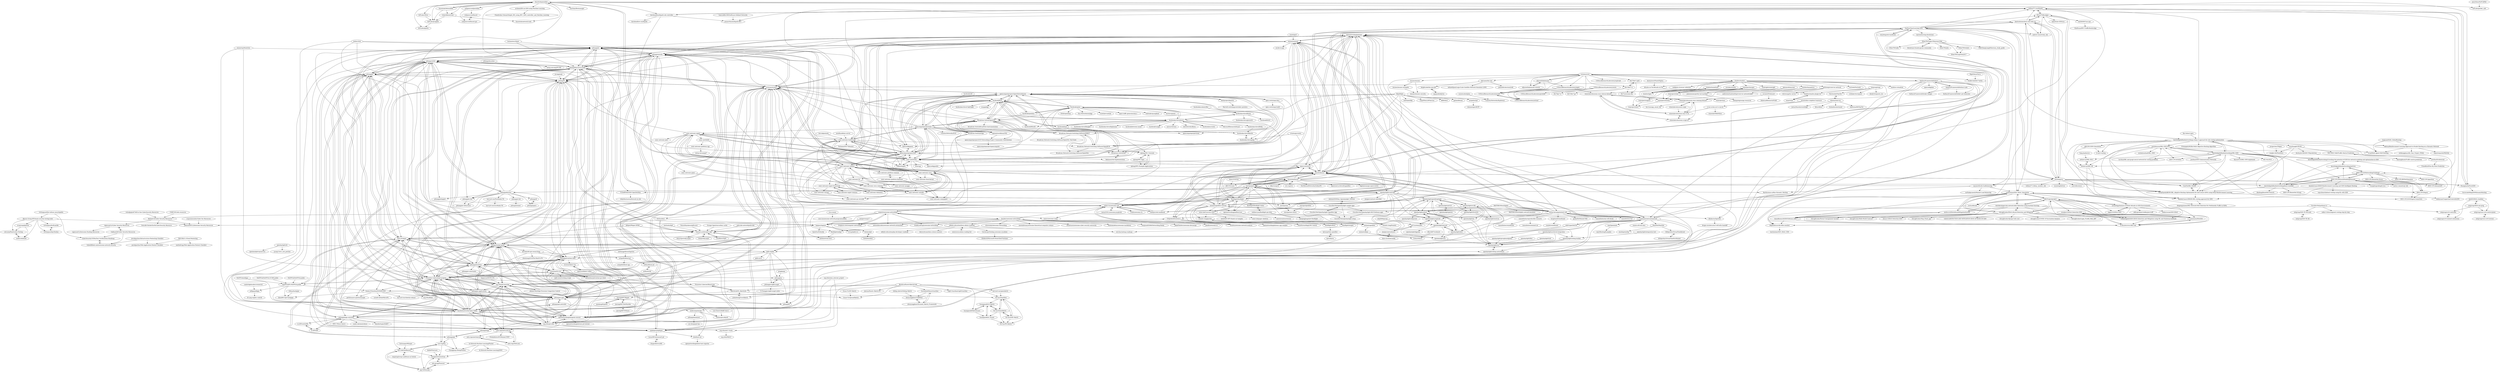 digraph G {
"eclipsesrcool/poseidon" -> "eclipsesrcool/faucet"
"eclipsesrcool/poseidon" -> "eclipsesrcool/faucet-gui"
"torpyorg/torpy" -> "Marten4n6/TinyTor"
"torpyorg/torpy" -> "deedy5/requests_tor"
"torpyorg/torpy" -> "erdiaker/torrequest"
"torpyorg/torpy" -> "torproject/stem"
"CSIRT-MU/edu-resources" -> "Aksheet10/Cyber-Security-Resources" ["e"=1]
"opendaylight/openflowplugin" -> "opendaylight/ovsdb"
"opendaylight/openflowplugin" -> "opendaylight/aaa"
"opendaylight/openflowplugin" -> "opendaylight/netvirt"
"opendaylight/openflowplugin" -> "opendaylight/l2switch"
"opendaylight/openflowplugin" -> "opendaylight/docs"
"opendaylight/openflowplugin" -> "opendaylight/neutron"
"opendaylight/openflowplugin" -> "opendaylight/mdsal"
"esnet/iperf" -> "mininet/mininet" ["e"=1]
"facebook/fbthrift" -> "facebook/fboss" ["e"=1]
"santhisenan/SDN_DDoS_Simulation" -> "GAR-Project/project"
"santhisenan/SDN_DDoS_Simulation" -> "dz43developer/sdn-network-ddos-detection-using-machine-learning"
"santhisenan/SDN_DDoS_Simulation" -> "mishra14/DDoSAttackMitigationSystem"
"santhisenan/SDN_DDoS_Simulation" -> "icesonata/DDoSDN"
"santhisenan/SDN_DDoS_Simulation" -> "aswanthpp/Analysis-of-DDoS-Attacks-in-SDN-Environments"
"santhisenan/SDN_DDoS_Simulation" -> "vishalsingh45/SDN-DDOS-Detection-and-Mitigation-using-ML-and-Statistical-methods"
"santhisenan/SDN_DDoS_Simulation" -> "felipealencar/sdn-ddos-monitor"
"santhisenan/SDN_DDoS_Simulation" -> "ssulca/ddosdn"
"santhisenan/SDN_DDoS_Simulation" -> "chiragbiradar/DDoS-Attack-Detection-and-Mitigation"
"santhisenan/SDN_DDoS_Simulation" -> "Anandkumar26/DDOSAttack_SDN"
"santhisenan/SDN_DDoS_Simulation" -> "w-disaster/svm-ddos-sdn"
"davrodpin/mole" -> "sonic-net/sonic-buildimage" ["e"=1]
"facebook/openr" -> "facebook/fboss"
"facebook/openr" -> "opencomputeproject/OpenNetworkLinux"
"facebook/openr" -> "facebookarchive/fbzmq"
"facebook/openr" -> "facebookarchive/bistro"
"facebook/openr" -> "facebook/openbmc" ["e"=1]
"facebook/openr" -> "open-traffic-generator/ixia-c" ["e"=1]
"facebook/openr" -> "openconfig/gnmi" ["e"=1]
"facebook/openr" -> "robshakir/pyangbind" ["e"=1]
"facebook/openr" -> "openconfig/public" ["e"=1]
"facebook/openr" -> "karimra/gnmic" ["e"=1]
"facebook/openr" -> "SNAS/openbmp" ["e"=1]
"facebook/openr" -> "NetSys/bess" ["e"=1]
"facebook/openr" -> "Exa-Networks/exabgp" ["e"=1]
"facebook/openr" -> "Broadcom-Switch/OpenNSL"
"facebook/openr" -> "vrnetlab/vrnetlab" ["e"=1]
"ljm625/SRv6_Sandbox" -> "netgroup/SRv6-net-prog"
"ljm625/SRv6_Sandbox" -> "netgroup/rose-srv6-control-plane"
"ljm625/SRv6_Sandbox" -> "netgroup/srv6-mininet-extensions"
"tkn-tub/ns3-gym" -> "knowledgedefinednetworking/a-deep-rl-approach-for-sdn-routing-optimization" ["e"=1]
"facebookarchive/bistro" -> "facebookarchive/fbzmq"
"facebookarchive/bistro" -> "facebook/fatal" ["e"=1]
"facebookarchive/bistro" -> "facebook/openr"
"facebookarchive/bistro" -> "facebook/wangle" ["e"=1]
"facebookarchive/bistro" -> "facebook/fboss"
"facebookarchive/bistro" -> "facebook/fbthrift" ["e"=1]
"facebookarchive/bistro" -> "mesos/chronos" ["e"=1]
"facebookarchive/bistro" -> "distribworks/dkron" ["e"=1]
"facebookarchive/bistro" -> "facebook/mcrouter" ["e"=1]
"facebookarchive/bistro" -> "MicrosoftResearch/Dryad" ["e"=1]
"facebookarchive/bistro" -> "facebookarchive/liblogfaf" ["e"=1]
"facebookarchive/bistro" -> "facebookarchive/gnlpy"
"facebookarchive/bistro" -> "facebookarchive/libphenom" ["e"=1]
"facebookarchive/bistro" -> "facebookarchive/fbtftp" ["e"=1]
"facebookarchive/bistro" -> "facebook/between-meals" ["e"=1]
"tonydeng/sdn-handbook" -> "YanHaoChen/Learning-SDN" ["e"=1]
"opendaylight/controller" -> "opennetworkinglab/onos"
"opendaylight/controller" -> "opendaylight/openflowplugin"
"opendaylight/controller" -> "opendaylight/yangtools"
"opendaylight/controller" -> "opendaylight/netconf"
"opendaylight/controller" -> "floodlight/floodlight"
"opendaylight/controller" -> "opendaylight/mdsal"
"opendaylight/controller" -> "opendaylight/ovsdb"
"opendaylight/controller" -> "opendaylight/docs"
"opendaylight/controller" -> "sdnhub/SDNHub_Opendaylight_Tutorial"
"opendaylight/controller" -> "faucetsdn/ryu"
"opendaylight/controller" -> "opendaylight/aaa"
"opendaylight/controller" -> "openvswitch/ovs" ["e"=1]
"opendaylight/controller" -> "noxrepo/nox"
"opendaylight/controller" -> "noxrepo/pox"
"opendaylight/controller" -> "Juniper/contrail-controller" ["e"=1]
"opendaylight/yangtools" -> "opendaylight/netconf"
"opendaylight/yangtools" -> "opendaylight/mdsal"
"opendaylight/yangtools" -> "opendaylight/openflowplugin"
"opendaylight/yangtools" -> "opendaylight/ovsdb"
"opendaylight/yangtools" -> "opendaylight/docs"
"opendaylight/yangtools" -> "tail-f-systems/JNC"
"opendaylight/yangtools" -> "opendaylight/aaa"
"mininet/mininet" -> "faucetsdn/ryu"
"mininet/mininet" -> "openvswitch/ovs" ["e"=1]
"mininet/mininet" -> "noxrepo/pox"
"mininet/mininet" -> "opennetworkinglab/onos"
"mininet/mininet" -> "mininet/openflow-tutorial"
"mininet/mininet" -> "p4lang/tutorials"
"mininet/mininet" -> "sdnds-tw/awesome-sdn"
"mininet/mininet" -> "floodlight/floodlight"
"mininet/mininet" -> "intrig-unicamp/mininet-wifi"
"mininet/mininet" -> "containernet/containernet"
"mininet/mininet" -> "p4lang/behavioral-model"
"mininet/mininet" -> "FRRouting/frr" ["e"=1]
"mininet/mininet" -> "sonic-net/SONiC"
"mininet/mininet" -> "secdev/scapy" ["e"=1]
"mininet/mininet" -> "p4lang/p4c"
"openvswitch/ovs" -> "mininet/mininet" ["e"=1]
"openvswitch/ovs" -> "faucetsdn/ryu" ["e"=1]
"openvswitch/ovs" -> "opennetworkinglab/onos" ["e"=1]
"openvswitch/ovs" -> "sonic-net/SONiC" ["e"=1]
"Broadcom-Network-Switching-Software/SDKLT" -> "Broadcom-Switch/OpenNSL"
"Broadcom-Network-Switching-Software/SDKLT" -> "Broadcom-Network-Switching-Software/OpenBCM"
"Broadcom-Network-Switching-Software/SDKLT" -> "Broadcom-Network-Switching-Software/OpenNSL-Tool-Suite"
"Broadcom-Network-Switching-Software/SDKLT" -> "Broadcom-Network-Switching-Software/OpenNSA"
"Broadcom-Network-Switching-Software/SDKLT" -> "opencomputeproject/OpenNetworkLinux"
"Broadcom-Network-Switching-Software/SDKLT" -> "nplang/NPL-Tutorials"
"facebook/mcrouter" -> "facebookarchive/bistro" ["e"=1]
"facyber/awesome-networking" -> "nyquist/awesome-networking"
"facyber/awesome-networking" -> "bregman-arie/computer-networking" ["e"=1]
"facyber/awesome-networking" -> "jubalh/awesome-os" ["e"=1]
"facyber/awesome-networking" -> "clowwindy/Awesome-Networking" ["e"=1]
"facyber/awesome-networking" -> "sdnds-tw/awesome-sdn"
"facyber/awesome-networking" -> "briatte/awesome-network-analysis" ["e"=1]
"facyber/awesome-networking" -> "eovchar/neteng-roadmap"
"facyber/awesome-networking" -> "networktocode/awesome-network-automation" ["e"=1]
"facyber/awesome-networking" -> "mostafatouny/awesome-theoretical-computer-science" ["e"=1]
"facyber/awesome-networking" -> "brootware/awesome-cyber-security-university" ["e"=1]
"facyber/awesome-networking" -> "BubuAnabelas/awesome-markdown" ["e"=1]
"facyber/awesome-networking" -> "friskfrysefrugt/awesome-networking"
"facyber/awesome-networking" -> "infinite-education/linux-admin-roadmap"
"facyber/awesome-networking" -> "manjunath5496/Networking-Books"
"facyber/awesome-networking" -> "JakobTheDev/awesome-devsecops" ["e"=1]
"nsg-ethz/p4-learning" -> "jafingerhut/p4-guide"
"nsg-ethz/p4-learning" -> "barefootnetworks/Open-Tofino"
"nsg-ethz/p4-learning" -> "p4lang/tutorials"
"nsg-ethz/p4-learning" -> "nsg-ethz/p4-utils"
"nsg-ethz/p4-learning" -> "Princeton-Cabernet/p4-projects"
"nsg-ethz/p4-learning" -> "p4lang/behavioral-model"
"nsg-ethz/p4-learning" -> "opennetworkinglab/ngsdn-tutorial"
"nsg-ethz/p4-learning" -> "p4lang/p4c"
"nsg-ethz/p4-learning" -> "p4lang/p4app-switchML"
"nsg-ethz/p4-learning" -> "p4lang/p4-spec"
"nsg-ethz/p4-learning" -> "netx-repo/netcache-p4"
"nsg-ethz/p4-learning" -> "p4lang/p4-applications"
"nsg-ethz/p4-learning" -> "p4lang/p4runtime"
"nsg-ethz/p4-learning" -> "P4ELTE/t4p4s"
"nsg-ethz/p4-learning" -> "alibaba-edu/High-Precision-Congestion-Control" ["e"=1]
"GoVanguard/list-infosec-encyclopedia" -> "Abacus-Group-RTO/main-security-testing-tools" ["e"=1]
"GoVanguard/list-infosec-encyclopedia" -> "CyberSecurityUP/PenTest-Certifications-Roadmap" ["e"=1]
"canonical/netplan" -> "CumulusNetworks/ifupdown2" ["e"=1]
"mozilla/addons-server" -> "sonic-net/sonic-buildimage" ["e"=1]
"mininet/openflow-tutorial" -> "noxrepo/pox"
"mininet/openflow-tutorial" -> "mininet/mininet"
"mininet/openflow-tutorial" -> "faucetsdn/ryu"
"mininet/openflow-tutorial" -> "opennetworkinglab/flowvisor"
"mininet/openflow-tutorial" -> "floodlight/floodlight"
"mininet/openflow-tutorial" -> "mininet/openflow"
"mininet/openflow-tutorial" -> "intrig-unicamp/mininet-wifi"
"mininet/openflow-tutorial" -> "opennetworkinglab/onos"
"mininet/openflow-tutorial" -> "noise-lab/Coursera-SDN"
"mininet/openflow-tutorial" -> "YanHaoChen/Learning-SDN"
"mininet/openflow-tutorial" -> "p4lang/tutorials"
"mininet/openflow-tutorial" -> "opennetworkinglab/ngsdn-tutorial"
"mininet/openflow-tutorial" -> "CPqD/ofsoftswitch13"
"mininet/openflow-tutorial" -> "openvswitch/ovs" ["e"=1]
"knetsolutions/learn-sdn-with-ryu" -> "Ehsan70/RyuApps"
"knetsolutions/learn-sdn-with-ryu" -> "wildan2711/multipath"
"knetsolutions/learn-sdn-with-ryu" -> "andrew-miao/study_sdn"
"knetsolutions/learn-sdn-with-ryu" -> "YanHaoChen/Learning-SDN"
"knetsolutions/learn-sdn-with-ryu" -> "GuetYe/DRL-M4MR"
"knetsolutions/learn-sdn-with-ryu" -> "muzixing/ryu"
"knetsolutions/learn-sdn-with-ryu" -> "faucetsdn/ryu"
"knetsolutions/learn-sdn-with-ryu" -> "santhisenan/SDN_DDoS_Simulation"
"kevinbird61/p4-researching" -> "Princeton-Cabernet/p4-projects"
"kevinbird61/p4-researching" -> "p4lang/p4runtime-shell"
"kevinbird61/p4-researching" -> "aclapolli/ddosd-p4"
"kevinbird61/p4-researching" -> "chenxiang2019/The-Road-to-P4"
"RightMesh/Terra" -> "NodleCode/dtn7-kotlin"
"lldpd/lldpd" -> "mstpd/mstpd"
"lldpd/lldpd" -> "jpirko/libteam" ["e"=1]
"lldpd/lldpd" -> "intel/openlldp"
"lldpd/lldpd" -> "raspi/WinLLDPService" ["e"=1]
"lldpd/lldpd" -> "Broadcom-Network-Switching-Software/OpenBCM"
"lldpd/lldpd" -> "sonic-net/sonic-swss"
"lldpd/lldpd" -> "CumulusNetworks/ifupdown2"
"lldpd/lldpd" -> "FRRouting/frr" ["e"=1]
"lldpd/lldpd" -> "facebook/fboss"
"lldpd/lldpd" -> "BIRD/bird" ["e"=1]
"lldpd/lldpd" -> "Broadcom-Switch/OpenNSL"
"nsg-ethz/p4-utils" -> "nsg-ethz/p4-learning"
"nsg-ethz/p4-utils" -> "jafingerhut/p4-guide"
"nsg-ethz/p4-utils" -> "Princeton-Cabernet/p4-projects"
"nsg-ethz/p4-utils" -> "barefootnetworks/Open-Tofino"
"nsg-ethz/p4-utils" -> "p4lang/behavioral-model"
"nsg-ethz/p4-utils" -> "p4lang/p4app"
"nsg-ethz/p4-utils" -> "p4lang/p4runtime-shell"
"nsg-ethz/p4-utils" -> "osinstom/P4-OvS"
"nsg-ethz/p4-utils" -> "p4lang/p4runtime"
"nsg-ethz/p4-utils" -> "opennetworkinglab/ngsdn-tutorial"
"nsg-ethz/p4-utils" -> "p4lang/tutorials"
"nsg-ethz/p4-utils" -> "p4lang/p4-spec"
"nsg-ethz/p4-utils" -> "netx-repo/netcache-p4"
"nsg-ethz/p4-utils" -> "p4pktgen/p4pktgen"
"nsg-ethz/p4-utils" -> "nsg-ethz/ACC-Turbo"
"Princeton-Cabernet/p4-projects" -> "barefootnetworks/Open-Tofino"
"Princeton-Cabernet/p4-projects" -> "nsg-ethz/p4-learning"
"Princeton-Cabernet/p4-projects" -> "jafingerhut/p4-guide"
"Princeton-Cabernet/p4-projects" -> "cucl-srg/IIsy"
"Princeton-Cabernet/p4-projects" -> "osinstom/P4-OvS"
"Princeton-Cabernet/p4-projects" -> "p4lang/p4runtime-shell"
"Princeton-Cabernet/p4-projects" -> "Princeton-Cabernet/BeauCoup"
"Princeton-Cabernet/p4-projects" -> "nsg-ethz/p4-utils"
"Princeton-Cabernet/p4-projects" -> "p4lang/p4app-switchML"
"Princeton-Cabernet/p4-projects" -> "NetFPGA/P4-NetFPGA-public"
"Princeton-Cabernet/p4-projects" -> "opennetworkinglab/ngsdn-tutorial"
"Princeton-Cabernet/p4-projects" -> "p4pktgen/p4pktgen"
"Princeton-Cabernet/p4-projects" -> "Sonata-Princeton/SONATA-DEV"
"Princeton-Cabernet/p4-projects" -> "IDP-code/NetBeacon"
"Princeton-Cabernet/p4-projects" -> "p4lang/p4app"
"polycube-network/polycube" -> "vmware-archive/p4c-xdp" ["e"=1]
"TUDelftNAS/SDN-OpenNetMon" -> "rizkydharmawan/firewall-on-sdn"
"BNN-UPC/NetworkModelingDatasets" -> "knowledgedefinednetworking/demo-routenet"
"BNN-UPC/NetworkModelingDatasets" -> "BNN-UPC/datanetAPI"
"BNN-UPC/NetworkModelingDatasets" -> "BNN-UPC/GNNetworkingChallenge"
"BNN-UPC/NetworkModelingDatasets" -> "BNN-UPC/Papers"
"BNN-UPC/NetworkModelingDatasets" -> "danielaCasasv/RSIR-Reinforcement-Learning-and-SDN-Intelligent-Routing"
"BNN-UPC/NetworkModelingDatasets" -> "justus-comnets/qr-sdn"
"BNN-UPC/NetworkModelingDatasets" -> "BNN-UPC/GNNPapersCommNets"
"BNN-UPC/NetworkModelingDatasets" -> "knowledgedefinednetworking/net2vec"
"PANTHEONtech/lighty" -> "PANTHEONtech/lighty-netconf-simulator"
"PANTHEONtech/lighty" -> "opendaylight/mdsal"
"PANTHEONtech/lighty" -> "opendaylight/yangtools"
"Juniper/netconf-java" -> "dana-i2cat/netconf4j"
"Juniper/netconf-java" -> "tail-f-systems/JNC"
"cisco-ie/anx" -> "cisco-ie/awesome-network-programmability" ["e"=1]
"KatharaFramework/Kathara-Labs" -> "KatharaFramework/Kathara"
"KatharaFramework/Kathara-Labs" -> "KatharaFramework/Docker-Images"
"KatharaFramework/Kathara-Labs" -> "KatharaFramework/Netkit-Lab-Generator"
"opennetworklinux/ONL" -> "Broadcom-Switch/OpenNSL"
"opennetworklinux/ONL" -> "opencomputeproject/OCP-Networking-Project-Community-Contributions"
"torproject/torspec" -> "torproject/chutney"
"torproject/torspec" -> "torproject/stem"
"torproject/torspec" -> "torproject/sbws"
"torproject/torspec" -> "torproject/support"
"p4lang/p4runtime" -> "p4lang/p4runtime-shell"
"p4lang/p4runtime" -> "p4lang/PI"
"p4lang/p4runtime" -> "barefootnetworks/Open-Tofino"
"p4lang/p4runtime" -> "p4lang/behavioral-model"
"p4lang/p4runtime" -> "p4lang/p4-spec"
"p4lang/p4runtime" -> "osinstom/P4-OvS"
"p4lang/p4runtime" -> "Princeton-Cabernet/p4-projects"
"p4lang/p4runtime" -> "antoninbas/p4runtime-go-client"
"p4lang/p4runtime" -> "stratum/stratum"
"p4lang/p4runtime" -> "p4lang/p4c"
"p4lang/p4runtime" -> "opennetworkinglab/ngsdn-tutorial"
"p4lang/p4runtime" -> "p4lang/p4-constraints"
"p4lang/p4runtime" -> "p4lang/ptf"
"p4lang/p4runtime" -> "jafingerhut/p4-guide"
"p4lang/p4runtime" -> "p4lang/switch"
"BlockLiu/ElasticSketchCode" -> "huangqundl/SketchLearn"
"BlockLiu/ElasticSketchCode" -> "Light-Guardian/LightGuardian"
"BlockLiu/ElasticSketchCode" -> "SketchLib/P4_SketchLib"
"BlockLiu/ElasticSketchCode" -> "N2-Sys/OmniMon"
"BlockLiu/ElasticSketchCode" -> "harvard-cns/opensketch"
"BlockLiu/ElasticSketchCode" -> "Sonata-Princeton/SONATA-DEV"
"BlockLiu/ElasticSketchCode" -> "Gavindeed/HeavyGuardian"
"BlockLiu/ElasticSketchCode" -> "yindazhang/CocoSketch"
"BlockLiu/ElasticSketchCode" -> "Grace-TL/SpreadSketch"
"BlockLiu/ElasticSketchCode" -> "jiexray/Elastic-Sketch-P4"
"adjacentlink/emane" -> "adjacentlink/emane-tutorial"
"adjacentlink/emane" -> "coreemu/core"
"adjacentlink/emane" -> "USNavalResearchLaboratory/sdt"
"adjacentlink/emane" -> "USNavalResearchLaboratory/mgen"
"jagan103/DDos-SDN" -> "aswanthpp/Analysis-of-DDoS-Attacks-in-SDN-Environments"
"ovn-org/ovn" -> "faucetsdn/faucet" ["e"=1]
"JarryShaw/PyPCAPKit" -> "IQTLabs/packet_cafe" ["e"=1]
"p4lang/p4runtime-shell" -> "p4lang/p4runtime"
"p4lang/p4runtime-shell" -> "antoninbas/p4runtime-go-client"
"p4lang/p4runtime-shell" -> "osinstom/P4-OvS"
"p4lang/p4runtime-shell" -> "stratum/fabric-tna"
"shadow/shadow" -> "shadow/shadow-plugin-tor"
"shadow/shadow" -> "torps/torps"
"shadow/shadow" -> "shadow/tornettools"
"shadow/shadow" -> "shadow/tgen"
"shadow/shadow" -> "coreemu/core"
"shadow/shadow" -> "tor2web/Tor2web" ["e"=1]
"shadow/shadow" -> "madsim-rs/madsim" ["e"=1]
"shadow/shadow" -> "torproject/chutney"
"shadow/shadow" -> "torproject/torspec"
"shadow/shadow" -> "antitree/private-tor-network"
"shadow/shadow" -> "webfp/tor-browser-selenium" ["e"=1]
"shadow/shadow" -> "awslabs/shuttle" ["e"=1]
"shadow/shadow" -> "stateright/stateright" ["e"=1]
"shadow/shadow" -> "hawkw/tinymetrics"
"shadow/shadow" -> "Attacks-on-Tor/Attacks-on-Tor"
"torproject/stem" -> "torproject/nyx"
"torproject/stem" -> "torproject/torspec"
"torproject/stem" -> "torproject/chutney"
"qhb1001/SDN-Simulation" -> "li-ch/rl-routing"
"qhb1001/SDN-Simulation" -> "TareqTayeh/AROM-DRL_Adaptive-Routing-Optimization-for-QoS-aware-SDNs-using-Deep-Reinforcement-Learning"
"IQTLabs/CRviz" -> "IQTLabs/pcapplot"
"BNN-UPC/Papers" -> "knowledgedefinednetworking/Unveiling-the-potential-of-GNN-for-network-modeling-and-optimization-in-SDN"
"BNN-UPC/Papers" -> "BNN-UPC/GNNPapersCommNets"
"BNN-UPC/Papers" -> "BNN-UPC/NetworkModelingDatasets"
"Abacus-Group-RTO/main-security-testing-tools" -> "ralvarep/Penetration-Testing"
"Abacus-Group-RTO/main-security-testing-tools" -> "noobscode/kalel"
"Abacus-Group-RTO/main-security-testing-tools" -> "nccgroup/gitpwnd"
"Abacus-Group-RTO/main-security-testing-tools" -> "Johnson90512/Awesome-Security-Resources"
"Abacus-Group-RTO/main-security-testing-tools" -> "GoVanguard/wifi-pickle"
"Abacus-Group-RTO/main-security-testing-tools" -> "GoVanguard/pyShodan"
"IQTLabs/pcapplot" -> "IQTLabs/pipette"
"nyquist/awesome-networking" -> "facyber/awesome-networking"
"nyquist/awesome-networking" -> "cisco-ie/awesome-network-programmability"
"nyquist/awesome-networking" -> "friskfrysefrugt/awesome-networking"
"nyquist/awesome-networking" -> "bregman-arie/computer-networking" ["e"=1]
"nyquist/awesome-networking" -> "sdnds-tw/awesome-sdn"
"nyquist/awesome-networking" -> "networktocode/awesome-network-automation" ["e"=1]
"nyquist/awesome-networking" -> "eozer/awesome-snmp" ["e"=1]
"nyquist/awesome-networking" -> "Aksheet10/Cyber-Security-Resources"
"nyquist/awesome-networking" -> "Johnson90512/Awesome-Security-Resources"
"tohojo/xdp-paper" -> "vmware-archive/p4c-xdp" ["e"=1]
"p4pktgen/p4pktgen" -> "P4ELTE/t4p4s"
"p4pktgen/p4pktgen" -> "LucasMFreire/assert-p4"
"p4pktgen/p4pktgen" -> "osinstom/P4-OvS"
"p4pktgen/p4pktgen" -> "intel/host-int"
"p4pktgen/p4pktgen" -> "vmware-archive/p4c-xdp"
"EtherTW/tickets" -> "EtherTW/LogoVote2017"
"dfarrell07/wcbench" -> "trema/cbench"
"p4lang/education" -> "intrig-unicamp/P4-HH"
"cloudflare/cbpfc" -> "vmware-archive/p4c-xdp" ["e"=1]
"nplang/NPL-Tutorials" -> "nplang/NPL-Example-Applications"
"nplang/NPL-Tutorials" -> "nplang/NPL-Spec"
"nplang/NPL-Example-Applications" -> "nplang/NPL-Tutorials"
"knowledgedefinednetworking/demo-routenet" -> "BNN-UPC/NetworkModelingDatasets"
"knowledgedefinednetworking/demo-routenet" -> "knowledgedefinednetworking/Unveiling-the-potential-of-GNN-for-network-modeling-and-optimization-in-SDN"
"knowledgedefinednetworking/demo-routenet" -> "knowledgedefinednetworking/net2vec"
"knowledgedefinednetworking/demo-routenet" -> "BNN-UPC/GNNetworkingChallenge"
"knowledgedefinednetworking/demo-routenet" -> "BNN-UPC/RouteNet-Erlang"
"knowledgedefinednetworking/demo-routenet" -> "BNN-UPC/Papers"
"knowledgedefinednetworking/demo-routenet" -> "ideafang/RouteNet-Pytorch"
"knowledgedefinednetworking/demo-routenet" -> "TareqTayeh/AROM-DRL_Adaptive-Routing-Optimization-for-QoS-aware-SDNs-using-Deep-Reinforcement-Learning"
"sdnhub/SDNHub_Opendaylight_Tutorial" -> "CiscoDevNet/opendaylight-sample-apps"
"knowledgedefinednetworking/a-deep-rl-approach-for-sdn-routing-optimization" -> "TareqTayeh/AROM-DRL_Adaptive-Routing-Optimization-for-QoS-aware-SDNs-using-Deep-Reinforcement-Learning"
"knowledgedefinednetworking/a-deep-rl-approach-for-sdn-routing-optimization" -> "GuetYe/DRL-M4MR"
"knowledgedefinednetworking/a-deep-rl-approach-for-sdn-routing-optimization" -> "cnktran/Reinforcement-Learning-Approach-to-Packet-Routing-on-a-Dynamic-Network"
"knowledgedefinednetworking/a-deep-rl-approach-for-sdn-routing-optimization" -> "knowledgedefinednetworking/Unveiling-the-potential-of-GNN-for-network-modeling-and-optimization-in-SDN"
"knowledgedefinednetworking/a-deep-rl-approach-for-sdn-routing-optimization" -> "jrayzhang6/CFR-RL"
"knowledgedefinednetworking/a-deep-rl-approach-for-sdn-routing-optimization" -> "paulalmasan/DRL-GNN-PPO"
"knowledgedefinednetworking/a-deep-rl-approach-for-sdn-routing-optimization" -> "knowledgedefinednetworking/DRL-GNN"
"knowledgedefinednetworking/a-deep-rl-approach-for-sdn-routing-optimization" -> "wildan2711/multipath"
"knowledgedefinednetworking/a-deep-rl-approach-for-sdn-routing-optimization" -> "netlab-lcy/DRL-OR"
"knowledgedefinednetworking/a-deep-rl-approach-for-sdn-routing-optimization" -> "qhb1001/SDN-Simulation"
"knowledgedefinednetworking/a-deep-rl-approach-for-sdn-routing-optimization" -> "dodoyuan/CongestionControlInSDN"
"knowledgedefinednetworking/a-deep-rl-approach-for-sdn-routing-optimization" -> "b-sai/Multi-Agent-DQN-Routing"
"knowledgedefinednetworking/a-deep-rl-approach-for-sdn-routing-optimization" -> "danielaCasasv/DRSIR-DRL-routing-approach-for-SDN"
"knowledgedefinednetworking/a-deep-rl-approach-for-sdn-routing-optimization" -> "li-ch/rl-routing"
"knowledgedefinednetworking/a-deep-rl-approach-for-sdn-routing-optimization" -> "fColangelo/MORA-Multi-Objective-Routing-Algorithm"
"knowledgedefinednetworking/net2vec" -> "knowledgedefinednetworking/Unveiling-the-potential-of-GNN-for-network-modeling-and-optimization-in-SDN"
"knowledgedefinednetworking/net2vec" -> "BNN-UPC/GNNetworkingChallenge"
"huangqundl/SketchLearn" -> "huangqundl/LD-Sketch"
"huangqundl/SketchLearn" -> "huangqundl/af_stream"
"newtools/ebpf" -> "vmware-archive/p4c-xdp" ["e"=1]
"dtn7/dtn7-gold" -> "dtn7/dtn7-rs"
"dtn7/dtn7-gold" -> "dtn7/awesome-dtn"
"GoVanguard/pyShodan" -> "GoVanguard/wifi-pickle"
"andreyqg/ddosmitigation" -> "aclapolli/ddosd-p4"
"knowledgedefinednetworking/Unveiling-the-potential-of-GNN-for-network-modeling-and-optimization-in-SDN" -> "knowledgedefinednetworking/net2vec"
"opendaylight/archived-integration" -> "opendaylight/groupbasedpolicy"
"opendaylight/archived-integration" -> "opendaylight/usc"
"opendaylight/archived-integration" -> "opendaylight/releng-builder"
"Broadcom-Switch/of-dpa" -> "Broadcom-Switch/OpenNSL"
"Broadcom-Switch/of-dpa" -> "floodlight/indigo"
"Broadcom-Switch/of-dpa" -> "onfsdn/atrium-docs"
"dlinknctu/OpenNet" -> "dragos-niculescu/ns3-wifi-infra-handoff"
"dtn7/dtn7-rs" -> "dtn7/bp7-rs"
"dtn7/dtn7-rs" -> "dtn7/dtn7-gold"
"dtn7/dtn7-rs" -> "dtn7/dtn7-go"
"dtn7/dtn7-rs" -> "dtn7/awesome-dtn"
"torps/torps" -> "shadow/shadow-plugin-tor"
"shadow/tgen" -> "shadow/tornettools"
"p4lang/p4-applications" -> "Princeton-Cabernet/p4-projects"
"p4lang/p4-applications" -> "p4lang/p4-spec"
"p4lang/p4-applications" -> "jafingerhut/p4-guide"
"p4lang/p4-applications" -> "netx-repo/netcache-p4"
"p4lang/p4-applications" -> "p4lang/ptf"
"bisdn/xdpd" -> "bisdn/basebox"
"faucetsdn/NetworkML" -> "faucetsdn/poseidon"
"faucetsdn/NetworkML" -> "CyberReboot/vent"
"faucetsdn/NetworkML" -> "IQTLabs/pcapplot"
"aswanthpp/Analysis-of-DDoS-Attacks-in-SDN-Environments" -> "jagan103/DDos-SDN"
"aswanthpp/Analysis-of-DDoS-Attacks-in-SDN-Environments" -> "Anandkumar26/DDOSAttack_SDN"
"aswanthpp/Analysis-of-DDoS-Attacks-in-SDN-Environments" -> "omkarsuram/SDN-DDoS"
"aswanthpp/Analysis-of-DDoS-Attacks-in-SDN-Environments" -> "GAR-Project/project"
"aswanthpp/Analysis-of-DDoS-Attacks-in-SDN-Environments" -> "adityaprakash-bobby/pox-stuff"
"aswanthpp/Analysis-of-DDoS-Attacks-in-SDN-Environments" -> "santhisenan/SDN_DDoS_Simulation"
"rare-freertr/RARE-bmv2" -> "stolsma/go-p4pack"
"wangdongxuking61/ryu" -> "wildan2711/multipath"
"netx-repo/netchain-p4" -> "netx-repo/NetLock"
"Marten4n6/TinyTor" -> "wbenny/mini-tor"
"adjacentlink/emane-tutorial" -> "adjacentlink/emane"
"torproject/chutney" -> "torproject/sbws"
"sliding-sketch/Sliding-Sketch" -> "zhouyangpkuer/ColdFilter"
"surajiyer3/DDoS-Detection-SDN" -> "w-disaster/svm-ddos-sdn"
"surajiyer3/DDoS-Detection-SDN" -> "icesonata/DDoSDN"
"netgroup/srv6-controller" -> "netgroup/srv6-mininet-extensions"
"arsheen/IDS-on-SDN-using-Machine-Learning" -> "Chandrahas-Soman/Simple_IDS_using_RYU_SDN_controller_and_Machine_Learning"
"opendaylight/ovsdb" -> "opendaylight/openflowplugin"
"opendaylight/ovsdb" -> "opendaylight/mdsal"
"opendaylight/ovsdb" -> "opendaylight/releng-builder"
"opendaylight/ovsdb" -> "opendaylight/nic"
"opendaylight/ovsdb" -> "opendaylight/l2switch"
"netx-repo/netcache-p4" -> "netx-repo/netchain-p4"
"netx-repo/netcache-p4" -> "netx-repo/NetLock"
"netx-repo/netcache-p4" -> "ProbabilisticINT/Mininet-PINT" ["e"=1]
"aclapolli/ddosd-p4" -> "aclapolli/ddosd-cpp"
"aclapolli/ddosd-p4" -> "asilha/ddosm-p4"
"felipealencar/sdn-ddos-monitor" -> "laochonlam/SDN_DDoS_CNN"
"noobscode/kalel" -> "ralvarep/Penetration-Testing"
"torproject/support" -> "torproject/sbws"
"opendaylight/groupbasedpolicy" -> "opendaylight/usc"
"zhouyangpkuer/ColdFilter" -> "zhouyangpkuer/Pyramid_Sketch_Framework"
"Samruddhi1995/Software-Defined-Networks" -> "pranav93y/multipath-RYU"
"opendaylight/dlux" -> "opendaylight/usc"
"nplang/NPL-Spec" -> "nplang/NPL-Tutorials"
"nplang/NPL-Spec" -> "nplang/NPL-Example-Applications"
"Gavindeed/HeavyGuardian" -> "zhouyangpkuer/Pyramid_Sketch_Framework"
"Gavindeed/HeavyGuardian" -> "zhouyangpkuer/ColdFilter"
"netgroup/srv6-mininet-extensions" -> "netgroup/srv6-controller"
"hu6360567/ryu-qos" -> "CheHsuan/RYU-TrafficMonitorApp"
"GoVanguard/wifi-pickle" -> "GoVanguard/pyShodan"
"Grace-TL/MV-Sketch" -> "Grace-TL/SpreadSketch"
"eclipsesrcool/faucet" -> "eclipsesrcool/faucet-gui"
"eclipsesrcool/faucet-gui" -> "eclipsesrcool/faucet"
"opennetworkinglab/onos" -> "opendaylight/controller"
"opennetworkinglab/onos" -> "stratum/stratum"
"opennetworkinglab/onos" -> "faucetsdn/ryu"
"opennetworkinglab/onos" -> "opennetworkinglab/ngsdn-tutorial"
"opennetworkinglab/onos" -> "p4lang/tutorials"
"opennetworkinglab/onos" -> "p4lang/behavioral-model"
"opennetworkinglab/onos" -> "openvswitch/ovs" ["e"=1]
"opennetworkinglab/onos" -> "jafingerhut/p4-guide"
"opennetworkinglab/onos" -> "floodlight/floodlight"
"opennetworkinglab/onos" -> "p4lang/p4c"
"opennetworkinglab/onos" -> "mininet/mininet"
"opennetworkinglab/onos" -> "sdnds-tw/awesome-sdn"
"opennetworkinglab/onos" -> "opencomputeproject/OpenNetworkLinux"
"opennetworkinglab/onos" -> "p4lang/PI"
"opennetworkinglab/onos" -> "nsg-ethz/p4-learning"
"facebook/wdt" -> "facebook/fboss" ["e"=1]
"facebook/wdt" -> "facebookarchive/bistro" ["e"=1]
"emmericp/MoonGen" -> "nsg-ethz/p4-learning" ["e"=1]
"emmericp/MoonGen" -> "p4lang/tutorials" ["e"=1]
"emmericp/MoonGen" -> "barefootnetworks/Open-Tofino" ["e"=1]
"opendaylight/sfc" -> "yyang13/ovs_nsh_patches"
"opendaylight/sfc" -> "opendaylight/releng-autorelease"
"opendaylight/sfc" -> "opendaylight/vpnservice"
"GAR-Project/project" -> "santhisenan/SDN_DDoS_Simulation"
"GAR-Project/project" -> "dz43developer/sdn-network-ddos-detection-using-machine-learning"
"GAR-Project/project" -> "icesonata/DDoSDN"
"GAR-Project/project" -> "w-disaster/svm-ddos-sdn"
"GAR-Project/project" -> "ssulca/ddosdn"
"GAR-Project/project" -> "chiragbiradar/DDoS-Attack-Detection-and-Mitigation"
"GAR-Project/project" -> "aswanthpp/Analysis-of-DDoS-Attacks-in-SDN-Environments"
"GAR-Project/project" -> "surajiyer3/DDoS-Detection-SDN"
"GAR-Project/project" -> "felipealencar/sdn-ddos-monitor"
"GAR-Project/project" -> "vishalsingh45/SDN-DDOS-Detection-and-Mitigation-using-ML-and-Statistical-methods"
"GAR-Project/project" -> "Anandkumar26/DDOSAttack_SDN"
"GAR-Project/project" -> "jagan103/DDos-SDN"
"GAR-Project/project" -> "mishra14/DDoSAttackMitigationSystem"
"faucetsdn/ryu" -> "mininet/mininet"
"faucetsdn/ryu" -> "opennetworkinglab/onos"
"faucetsdn/ryu" -> "openvswitch/ovs" ["e"=1]
"faucetsdn/ryu" -> "noxrepo/pox"
"faucetsdn/ryu" -> "faucetsdn/faucet"
"faucetsdn/ryu" -> "floodlight/floodlight"
"faucetsdn/ryu" -> "muzixing/ryu"
"faucetsdn/ryu" -> "knetsolutions/learn-sdn-with-ryu"
"faucetsdn/ryu" -> "YanHaoChen/Learning-SDN"
"faucetsdn/ryu" -> "intrig-unicamp/mininet-wifi"
"faucetsdn/ryu" -> "opendaylight/controller"
"faucetsdn/ryu" -> "CPqD/ofsoftswitch13"
"faucetsdn/ryu" -> "sdnds-tw/awesome-sdn"
"faucetsdn/ryu" -> "containernet/containernet"
"faucetsdn/ryu" -> "p4lang/tutorials"
"opendaylight/docs" -> "opendaylight/netconf"
"opendaylight/docs" -> "opendaylight/aaa"
"opendaylight/docs" -> "opendaylight/openflowplugin"
"bugaosuni59/TH-CPL" -> "nsg-ethz/p4-learning" ["e"=1]
"haiguanl/DQN_GlobalRouting" -> "b-sai/Multi-Agent-DQN-Routing" ["e"=1]
"haiguanl/DQN_GlobalRouting" -> "cnktran/Reinforcement-Learning-Approach-to-Packet-Routing-on-a-Dynamic-Network" ["e"=1]
"floodlight/floodlight" -> "noxrepo/pox"
"floodlight/floodlight" -> "opendaylight/controller"
"floodlight/floodlight" -> "faucetsdn/ryu"
"floodlight/floodlight" -> "opennetworkinglab/onos"
"floodlight/floodlight" -> "mininet/mininet"
"floodlight/floodlight" -> "openvswitch/ovs" ["e"=1]
"floodlight/floodlight" -> "noxrepo/nox"
"floodlight/floodlight" -> "mininet/openflow-tutorial"
"floodlight/floodlight" -> "floodlight/loxigen"
"floodlight/floodlight" -> "noise-lab/Coursera-SDN"
"floodlight/floodlight" -> "opennetworkinglab/flowvisor"
"floodlight/floodlight" -> "sdnds-tw/awesome-sdn"
"floodlight/floodlight" -> "CPqD/ofsoftswitch13"
"floodlight/floodlight" -> "faucetsdn/faucet"
"floodlight/floodlight" -> "floodlight/floodlight-webui"
"stratum/stratum" -> "opennetworkinglab/ngsdn-tutorial"
"stratum/stratum" -> "p4lang/p4runtime-shell"
"stratum/stratum" -> "p4lang/PI"
"stratum/stratum" -> "barefootnetworks/Open-Tofino"
"stratum/stratum" -> "p4lang/behavioral-model"
"stratum/stratum" -> "jafingerhut/p4-guide"
"stratum/stratum" -> "p4lang/p4c"
"stratum/stratum" -> "p4lang/p4runtime"
"stratum/stratum" -> "p4lang/p4-spec"
"stratum/stratum" -> "opencomputeproject/OpenNetworkLinux"
"stratum/stratum" -> "opencomputeproject/SAI"
"stratum/stratum" -> "opennetworkinglab/onos"
"stratum/stratum" -> "Princeton-Cabernet/p4-projects"
"stratum/stratum" -> "ipdk-io/ipdk"
"stratum/stratum" -> "p4lang/tdi"
"p4lang/behavioral-model" -> "p4lang/p4c"
"p4lang/behavioral-model" -> "p4lang/tutorials"
"p4lang/behavioral-model" -> "jafingerhut/p4-guide"
"p4lang/behavioral-model" -> "p4lang/PI"
"p4lang/behavioral-model" -> "p4lang/p4-spec"
"p4lang/behavioral-model" -> "nsg-ethz/p4-learning"
"p4lang/behavioral-model" -> "barefootnetworks/Open-Tofino"
"p4lang/behavioral-model" -> "p4lang/p4runtime"
"p4lang/behavioral-model" -> "p4lang/switch"
"p4lang/behavioral-model" -> "stratum/stratum"
"p4lang/behavioral-model" -> "opennetworkinglab/ngsdn-tutorial"
"p4lang/behavioral-model" -> "nsg-ethz/p4-utils"
"p4lang/behavioral-model" -> "p4lang/ptf"
"p4lang/behavioral-model" -> "Princeton-Cabernet/p4-projects"
"p4lang/behavioral-model" -> "p4lang/p4runtime-shell"
"facebook/fatal" -> "facebookarchive/bistro" ["e"=1]
"facebook/fatal" -> "facebookarchive/fbkutils" ["e"=1]
"facebook/fatal" -> "facebook/fboss" ["e"=1]
"opencomputeproject/onie" -> "opencomputeproject/OpenNetworkLinux"
"opencomputeproject/onie" -> "opencomputeproject/SAI"
"opencomputeproject/onie" -> "sonic-net/sonic-buildimage"
"opencomputeproject/onie" -> "sonic-net/SONiC"
"opencomputeproject/onie" -> "Broadcom-Switch/OpenNSL"
"opencomputeproject/onie" -> "CumulusNetworks/DUE"
"opencomputeproject/onie" -> "opencomputeproject/oom"
"opencomputeproject/onie" -> "facebook/fboss"
"opencomputeproject/onie" -> "stratum/stratum"
"opencomputeproject/onie" -> "Broadcom-Switch/SAI"
"opencomputeproject/onie" -> "sonic-net/sonic-swss"
"opencomputeproject/onie" -> "Broadcom-Network-Switching-Software/SDKLT"
"opencomputeproject/onie" -> "sonic-net/sonic-mgmt"
"opencomputeproject/onie" -> "opennetworklinux/ONL"
"opencomputeproject/onie" -> "Broadcom-Switch/of-dpa"
"dz43developer/sdn-network-ddos-detection-using-machine-learning" -> "icesonata/DDoSDN"
"dz43developer/sdn-network-ddos-detection-using-machine-learning" -> "santhisenan/SDN_DDoS_Simulation"
"dz43developer/sdn-network-ddos-detection-using-machine-learning" -> "GAR-Project/project"
"dz43developer/sdn-network-ddos-detection-using-machine-learning" -> "chiragbiradar/DDoS-Attack-Detection-and-Mitigation"
"dz43developer/sdn-network-ddos-detection-using-machine-learning" -> "w-disaster/svm-ddos-sdn"
"dz43developer/sdn-network-ddos-detection-using-machine-learning" -> "vishalsingh45/SDN-DDOS-Detection-and-Mitigation-using-ML-and-Statistical-methods"
"dz43developer/sdn-network-ddos-detection-using-machine-learning" -> "mishra14/DDoSAttackMitigationSystem"
"pktgen/Pktgen-DPDK" -> "p4lang/p4app-switchML" ["e"=1]
"pktgen/Pktgen-DPDK" -> "vmware-archive/p4c-xdp" ["e"=1]
"alibaba-edu/High-Precision-Congestion-Control" -> "nsg-ethz/p4-learning" ["e"=1]
"alibaba-edu/High-Precision-Congestion-Control" -> "jafingerhut/p4-guide" ["e"=1]
"USNavalResearchLaboratory/mgen" -> "USNavalResearchLaboratory/nrlsmf"
"USNavalResearchLaboratory/mgen" -> "USNavalResearchLaboratory/sdt"
"USNavalResearchLaboratory/mgen" -> "wineslab/colosseum-oran-coloran-dataset"
"nsg-ethz/mini_internet_project" -> "nsg-ethz/ACC-Turbo"
"nsg-ethz/mini_internet_project" -> "nsg-ethz/p4-learning"
"nsg-ethz/mini_internet_project" -> "nsg-ethz/p4-utils"
"N2-Sys/OmniMon" -> "N2-Sys/OmniSketch"
"N2-Sys/OmniMon" -> "N2-Sys/NZE-Sketch"
"N2-Sys/OmniMon" -> "N2-Sys/PR-Sketch"
"N2-Sys/OmniMon" -> "huangqundl/LD-Sketch"
"knowledgedefinednetworking/DRL-GNN" -> "paulalmasan/DRL-GNN-PPO"
"knowledgedefinednetworking/DRL-GNN" -> "BNN-UPC/ENERO"
"knowledgedefinednetworking/DRL-GNN" -> "jwwthu/GNN-Communication-Networks" ["e"=1]
"knowledgedefinednetworking/DRL-GNN" -> "netlab-lcy/DRL-OR"
"knowledgedefinednetworking/DRL-GNN" -> "knowledgedefinednetworking/Unveiling-the-potential-of-GNN-for-network-modeling-and-optimization-in-SDN"
"knowledgedefinednetworking/DRL-GNN" -> "BNN-UPC/NetworkModelingDatasets"
"knowledgedefinednetworking/DRL-GNN" -> "knowledgedefinednetworking/demo-routenet"
"knowledgedefinednetworking/DRL-GNN" -> "GuetYe/DRL-M4MR"
"knowledgedefinednetworking/DRL-GNN" -> "knowledgedefinednetworking/a-deep-rl-approach-for-sdn-routing-optimization"
"knowledgedefinednetworking/DRL-GNN" -> "Barry0310/DRL-GNN-implement"
"knowledgedefinednetworking/DRL-GNN" -> "Lei-Kun/DRL-and-graph-neural-network-for-routing-problems" ["e"=1]
"knowledgedefinednetworking/DRL-GNN" -> "TareqTayeh/AROM-DRL_Adaptive-Routing-Optimization-for-QoS-aware-SDNs-using-Deep-Reinforcement-Learning"
"knowledgedefinednetworking/DRL-GNN" -> "netlab-lcy/DRL-OR-S"
"knowledgedefinednetworking/DRL-GNN" -> "BNN-UPC/Papers"
"knowledgedefinednetworking/DRL-GNN" -> "PKU-RL/DGN" ["e"=1]
"ssulca/ddosdn" -> "w-disaster/svm-ddos-sdn"
"muzixing/ryu" -> "wildan2711/multipath"
"muzixing/ryu" -> "Ehsan70/RyuApps"
"muzixing/ryu" -> "faucetsdn/ryu"
"muzixing/ryu" -> "knetsolutions/learn-sdn-with-ryu"
"muzixing/ryu" -> "wangdongxuking61/ryu"
"muzixing/ryu" -> "YanHaoChen/Learning-SDN"
"muzixing/ryu" -> "Huangmachi/PureSDN"
"muzixing/ryu" -> "knowledgedefinednetworking/demo-routenet"
"muzixing/ryu" -> "wildan2711/delay_monitor_sdn"
"muzixing/ryu" -> "nayanseth/sdn-loadbalancing"
"muzixing/ryu" -> "muzixing/fattree"
"muzixing/ryu" -> "castroflavio/ryu"
"muzixing/ryu" -> "TareqTayeh/AROM-DRL_Adaptive-Routing-Optimization-for-QoS-aware-SDNs-using-Deep-Reinforcement-Learning"
"muzixing/ryu" -> "GuetYe/DRL-M4MR"
"scspcommunity/Cyber-Sec-Resources" -> "Johnson90512/Awesome-Security-Resources"
"danielaCasasv/RSIR-Reinforcement-Learning-and-SDN-Intelligent-Routing" -> "danielaCasasv/DRSIR-DRL-routing-approach-for-SDN"
"danielaCasasv/RSIR-Reinforcement-Learning-and-SDN-Intelligent-Routing" -> "zspcchinu/Optimal-routing-using-RL-with-SDN"
"cnktran/Reinforcement-Learning-Approach-to-Packet-Routing-on-a-Dynamic-Network" -> "b-sai/Multi-Agent-DQN-Routing"
"cnktran/Reinforcement-Learning-Approach-to-Packet-Routing-on-a-Dynamic-Network" -> "nickmagginas/4th_Year_Project_FINAL"
"cnktran/Reinforcement-Learning-Approach-to-Packet-Routing-on-a-Dynamic-Network" -> "rapariciopardo/PRISMA"
"YutaroHayakawa/ipftrace2" -> "vmware-archive/p4c-xdp" ["e"=1]
"antoninbas/p4runtime-go-client" -> "p4lang/p4runtime-shell"
"rtckit/awesome-rtc" -> "sdnds-tw/awesome-sdn" ["e"=1]
"BNN-UPC/GNNetworkingChallenge" -> "BNN-UPC/datanetAPI"
"BNN-UPC/GNNetworkingChallenge" -> "knowledgedefinednetworking/net2vec"
"BNN-UPC/GNNetworkingChallenge" -> "knowledgedefinednetworking/demo-routenet"
"BNN-UPC/GNNetworkingChallenge" -> "BNN-UPC/RouteNet-Fermi"
"BNN-UPC/GNNetworkingChallenge" -> "BNN-UPC/NetworkModelingDatasets"
"BNN-UPC/GNNetworkingChallenge" -> "BNN-UPC/BNNetSimulator"
"BNN-UPC/GNNetworkingChallenge" -> "BNN-UPC/Papers"
"BNN-UPC/GNNetworkingChallenge" -> "BNN-UPC/ignnition"
"netx-repo/NetLock" -> "netx-repo/netchain-p4"
"netx-repo/NetLock" -> "netx-repo/netcache-p4"
"lagopus/lagopus" -> "CPqD/ofsoftswitch13"
"lagopus/lagopus" -> "01org/dpdk-ovs" ["e"=1]
"lagopus/lagopus" -> "vmware-archive/p4c-xdp"
"lagopus/lagopus" -> "OpenFastPath/ofp" ["e"=1]
"lagopus/lagopus" -> "bisdn/xdpd"
"cambridgehackers/connectal" -> "p4fpga/p4fpga"
"MaxiNet/MaxiNet" -> "emufog/emufog"
"MaxiNet/MaxiNet" -> "littlepretty/VirtualTimeKernel"
"cucl-srg/IIsy" -> "ksingh25/SwitchTree"
"cucl-srg/IIsy" -> "IDP-code/NetBeacon"
"cucl-srg/IIsy" -> "xgr19/Mousika"
"cucl-srg/IIsy" -> "Changgang-Zheng/Planter"
"cucl-srg/IIsy" -> "Princeton-Cabernet/p4-projects"
"opennetworkinglab/ngsdn-tutorial" -> "stratum/stratum"
"opennetworkinglab/ngsdn-tutorial" -> "barefootnetworks/Open-Tofino"
"opennetworkinglab/ngsdn-tutorial" -> "Princeton-Cabernet/p4-projects"
"opennetworkinglab/ngsdn-tutorial" -> "jafingerhut/p4-guide"
"opennetworkinglab/ngsdn-tutorial" -> "nsg-ethz/p4-learning"
"opennetworkinglab/ngsdn-tutorial" -> "opennetworkinglab/onos-p4-tutorial" ["e"=1]
"opennetworkinglab/ngsdn-tutorial" -> "p4lang/behavioral-model"
"opennetworkinglab/ngsdn-tutorial" -> "p4lang/tutorials"
"opennetworkinglab/ngsdn-tutorial" -> "p4lang/p4runtime"
"opennetworkinglab/ngsdn-tutorial" -> "p4lang/switch"
"opennetworkinglab/ngsdn-tutorial" -> "p4lang/p4runtime-shell"
"opennetworkinglab/ngsdn-tutorial" -> "p4lang/ptf"
"opennetworkinglab/ngsdn-tutorial" -> "nsg-ethz/p4-utils"
"opennetworkinglab/ngsdn-tutorial" -> "opennetworkinglab/onos"
"opennetworkinglab/ngsdn-tutorial" -> "p4lang/p4app"
"dentproject/dentOS" -> "opencomputeproject/OpenNetworkLinux"
"dentproject/dentOS" -> "Marvell-switching/switchdev-prestera"
"asilha/ddosm-p4" -> "asilha/euclid"
"asilha/euclid" -> "asilha/ddosm-p4"
"Broadcom-Network-Switching-Software/OpenBCM" -> "Broadcom-Switch/SAI"
"Broadcom-Network-Switching-Software/OpenBCM" -> "Broadcom-Network-Switching-Software/SDKLT"
"Broadcom-Network-Switching-Software/OpenBCM" -> "Broadcom-Network-Switching-Software/OpenNSA"
"Broadcom-Network-Switching-Software/OpenBCM" -> "Broadcom-Switch/OpenNSL"
"Broadcom-Network-Switching-Software/OpenBCM" -> "opencomputeproject/OpenNetworkLinux"
"Broadcom-Network-Switching-Software/OpenBCM" -> "nplang/NPL-Tutorials"
"Mellanox/SAI-Implementation" -> "Broadcom-Switch/SAI"
"uccmisl/5Gdataset" -> "wineslab/colosseum-oran-commag-dataset"
"uccmisl/5Gdataset" -> "IdahoLabResearch/5GAD" ["e"=1]
"USNavalResearchLaboratory/norm" -> "USNavalResearchLaboratory/protolib"
"USNavalResearchLaboratory/norm" -> "USNavalResearchLaboratory/nrlsmf"
"USNavalResearchLaboratory/norm" -> "USNavalResearchLaboratory/sdt"
"netgroup/rose-srv6-tutorial" -> "netgroup/rose-srv6-control-plane"
"BNN-UPC/datanetAPI" -> "BNN-UPC/GNNetworkingChallenge"
"opencomputeproject/OCP-Networking-Project-Community-Contributions" -> "opencomputeproject/opencompute"
"vishalsingh45/SDN-DDOS-Detection-and-Mitigation-using-ML-and-Statistical-methods" -> "w-disaster/svm-ddos-sdn"
"USNavalResearchLaboratory/nrlsmf" -> "USNavalResearchLaboratory/sdt"
"USNavalResearchLaboratory/sdt" -> "USNavalResearchLaboratory/nrlsmf"
"shadow/tornettools" -> "shadow/tgen"
"osinstom/P4-OvS" -> "p4lang/p4runtime-shell"
"osinstom/P4-OvS" -> "P4ELTE/t4p4s"
"osinstom/P4-OvS" -> "p4pktgen/p4pktgen"
"osinstom/P4-OvS" -> "antoninbas/p4runtime-go-client"
"osinstom/P4-OvS" -> "ipdk-io/networking-recipe"
"osinstom/P4-OvS" -> "p4lang/pna"
"osinstom/P4-OvS" -> "Princeton-Cabernet/p4-projects"
"dragosdmtrsc/bf4" -> "LucasMFreire/assert-p4"
"bisdn/basebox" -> "bisdn/xdpd"
"shadow/shadow-plugin-tor" -> "torps/torps"
"opencord/fabric-tofino" -> "stolsma/go-p4pack"
"opencord/fabric-tofino" -> "stratum/fabric-tna"
"opendaylight/l2switch" -> "opendaylight/usc"
"opendaylight/l2switch" -> "opendaylight/neutron"
"opendaylight/releng-builder" -> "opendaylight/releng-autorelease"
"opendaylight/releng-builder" -> "opendaylight/usc"
"qiaokang92/poise" -> "jiarong0907/Ripple"
"stratum/fabric-tna" -> "opencord/fabric-tofino"
"Princeton-Cabernet/BeauCoup" -> "SketchLib/P4_SketchLib"
"opendaylight/tsdr" -> "opendaylight/usc"
"opendaylight/aaa" -> "opendaylight/usc"
"netgroup/rose-srv6-control-plane" -> "netgroup/rose-srv6-tutorial"
"jiarong0907/NetWarden" -> "jiarong0907/Ripple"
"jiarong0907/NetWarden" -> "jiarong0907/P4Sync"
"opendaylight/releng-autorelease" -> "opendaylight/usc"
"purabparihar/Infrastructure-Pentesting-Checklist" -> "purabparihar/Web-Application-Pentest-Checklist"
"purabparihar/Infrastructure-Pentesting-Checklist" -> "SubediBibek-cmd/awesome-network-security"
"vlakhani28/Cyber-Security-Resources" -> "rajprasad12/Cyber-Security-Resources"
"vlakhani28/Cyber-Security-Resources" -> "SubediBibek-cmd/awesome-network-security"
"vlakhani28/Cyber-Security-Resources" -> "CyberSecurityUP/PenTest-Certifications-Roadmap"
"Broadcom-Switch/OpenNSL" -> "Broadcom-Switch/of-dpa"
"Broadcom-Switch/OpenNSL" -> "Broadcom-Switch/SAI"
"Broadcom-Switch/OpenNSL" -> "Broadcom-Network-Switching-Software/SDKLT"
"Broadcom-Switch/OpenNSL" -> "facebook/fboss"
"Broadcom-Switch/OpenNSL" -> "Broadcom-Switch/BroadView-Instrumentation"
"Broadcom-Switch/OpenNSL" -> "opennetworklinux/ONL"
"Broadcom-Switch/OpenNSL" -> "opencomputeproject/OpenNetworkLinux"
"Broadcom-Switch/OpenNSL" -> "opencomputeproject/SAI"
"Broadcom-Switch/OpenNSL" -> "Broadcom-Network-Switching-Software/OpenBCM"
"Broadcom-Switch/OpenNSL" -> "nplang/NPL-Tutorials"
"Broadcom-Switch/OpenNSL" -> "opencomputeproject/onie"
"Broadcom-Switch/OpenNSL" -> "p4lang/switch"
"Broadcom-Switch/OpenNSL" -> "stratum/stratum"
"facebook/openbmc" -> "facebook/fboss" ["e"=1]
"facebook/openbmc" -> "Broadcom-Switch/OpenNSL" ["e"=1]
"facebook/openbmc" -> "facebook/openr" ["e"=1]
"p4lang/p4app-switchML" -> "in-ATP/ATP"
"p4lang/p4app-switchML" -> "barefootnetworks/Open-Tofino"
"p4lang/p4app-switchML" -> "Princeton-Cabernet/p4-projects"
"p4lang/p4app-switchML" -> "in-ATP/switchML"
"p4lang/p4app-switchML" -> "sands-lab/omnireduce"
"p4lang/p4app-switchML" -> "p4lang/ptf"
"p4lang/p4app-switchML" -> "nsg-ethz/p4-learning"
"p4lang/p4app-switchML" -> "netx-repo/netcache-p4"
"p4lang/p4app-switchML" -> "AmedeoSapio/DAIET"
"p4lang/p4app-switchML" -> "PIFO-TM/ns3-bmv2" ["e"=1]
"Orange-OpenSource/bmc-cache" -> "vmware-archive/p4c-xdp" ["e"=1]
"nyuwireless-unipd/ns3-mmwave" -> "o-ran-sc/sim-ns3-o-ran-e2" ["e"=1]
"nyuwireless-unipd/ns3-mmwave" -> "dlinknctu/OpenNet" ["e"=1]
"noxrepo/pox" -> "floodlight/floodlight"
"noxrepo/pox" -> "noxrepo/nox"
"noxrepo/pox" -> "mininet/openflow-tutorial"
"noxrepo/pox" -> "faucetsdn/ryu"
"noxrepo/pox" -> "opennetworkinglab/flowvisor"
"noxrepo/pox" -> "mininet/mininet"
"noxrepo/pox" -> "TUDelftNAS/SDN-OpenNetMon"
"noxrepo/pox" -> "opennetworkinglab/onos"
"noxrepo/pox" -> "mininet/openflow"
"noxrepo/pox" -> "p4lang/p4factory"
"noxrepo/pox" -> "intrig-unicamp/mininet-wifi"
"noxrepo/pox" -> "opendaylight/controller"
"noxrepo/pox" -> "faucetsdn/faucet"
"noxrepo/pox" -> "frenetic-lang/pyretic"
"noxrepo/pox" -> "openvswitch/ovs" ["e"=1]
"Lei-Kun/DRL-and-graph-neural-network-for-routing-problems" -> "paulalmasan/DRL-GNN-PPO" ["e"=1]
"N2-Sys/NZE-Sketch" -> "N2-Sys/PR-Sketch"
"N2-Sys/NZE-Sketch" -> "N2-Sys/OmniSketch"
"N2-Sys/NZE-Sketch" -> "N2-Sys/OmniMon"
"facebook/fboss" -> "Broadcom-Switch/OpenNSL"
"facebook/fboss" -> "facebook/openr"
"facebook/fboss" -> "facebook/openbmc" ["e"=1]
"facebook/fboss" -> "opencomputeproject/SAI"
"facebook/fboss" -> "opencomputeproject/OpenNetworkLinux"
"facebook/fboss" -> "sonic-net/SONiC"
"facebook/fboss" -> "opencomputeproject/onie"
"facebook/fboss" -> "facebookarchive/UdpPinger" ["e"=1]
"facebook/fboss" -> "opennetworklinux/ONL"
"facebook/fboss" -> "facebookarchive/fbkutils"
"facebook/fboss" -> "facebook/fatal" ["e"=1]
"facebook/fboss" -> "facebook/fbthrift" ["e"=1]
"facebook/fboss" -> "openconfig/gnmi" ["e"=1]
"facebook/fboss" -> "osrg/gobgp" ["e"=1]
"facebook/fboss" -> "opencomputeproject/OCP-Networking-Project-Community-Contributions"
"rajprasad12/Cyber-Security-Resources" -> "rajprasad12/Awesome-Hacking-Resources"
"rajprasad12/Cyber-Security-Resources" -> "vlakhani28/Cyber-Security-Resources"
"jwwthu/GNN-Communication-Networks" -> "knowledgedefinednetworking/DRL-GNN" ["e"=1]
"jwwthu/GNN-Communication-Networks" -> "paulalmasan/DRL-GNN-PPO" ["e"=1]
"jwwthu/GNN-Communication-Networks" -> "BNN-UPC/GNNPapersCommNets" ["e"=1]
"mbj4668/pyang" -> "tail-f-systems/JNC" ["e"=1]
"wineslab/colosseum-scope" -> "wineslab/colosseum-oran-commag-dataset"
"wineslab/colosseum-scope" -> "wineslab/colosseum-near-rt-ric"
"sonic-net/DASH" -> "sonic-net/sonic-platform-vpp"
"sonic-net/DASH" -> "p4lang/tdi"
"TareqTayeh/AROM-DRL_Adaptive-Routing-Optimization-for-QoS-aware-SDNs-using-Deep-Reinforcement-Learning" -> "GuetYe/DRL-M4MR"
"TareqTayeh/AROM-DRL_Adaptive-Routing-Optimization-for-QoS-aware-SDNs-using-Deep-Reinforcement-Learning" -> "danielaCasasv/DRSIR-DRL-routing-approach-for-SDN"
"TareqTayeh/AROM-DRL_Adaptive-Routing-Optimization-for-QoS-aware-SDNs-using-Deep-Reinforcement-Learning" -> "dodoyuan/CongestionControlInSDN"
"intrig-unicamp/mininet-wifi" -> "ramonfontes/reproducible-research"
"intrig-unicamp/mininet-wifi" -> "containernet/containernet"
"intrig-unicamp/mininet-wifi" -> "ramonfontes/mn-wifi-ebook"
"intrig-unicamp/mininet-wifi" -> "faucetsdn/ryu"
"intrig-unicamp/mininet-wifi" -> "dlinknctu/OpenNet"
"intrig-unicamp/mininet-wifi" -> "mininet/mininet"
"intrig-unicamp/mininet-wifi" -> "ramonfontes/vnd"
"intrig-unicamp/mininet-wifi" -> "noxrepo/pox"
"intrig-unicamp/mininet-wifi" -> "nsg-ethz/p4-learning"
"intrig-unicamp/mininet-wifi" -> "CPqD/ofsoftswitch13"
"intrig-unicamp/mininet-wifi" -> "bcopeland/wmediumd"
"intrig-unicamp/mininet-wifi" -> "knetsolutions/learn-sdn-with-ryu"
"intrig-unicamp/mininet-wifi" -> "mininet/openflow-tutorial"
"intrig-unicamp/mininet-wifi" -> "opennetworkinglab/onos"
"intrig-unicamp/mininet-wifi" -> "geokal94/Mininet-Wifi"
"imunes/imunes" -> "imunes/imunes-examples"
"imunes/imunes" -> "imunes/imunes-security"
"coreemu/core" -> "adjacentlink/emane"
"coreemu/core" -> "imunes/imunes"
"coreemu/core" -> "dtn7/dtn7-rs"
"coreemu/core" -> "adjacentlink/emane-tutorial"
"coreemu/core" -> "intrig-unicamp/mininet-wifi"
"coreemu/core" -> "USNavalResearchLaboratory/mgen"
"coreemu/core" -> "USNavalResearchLaboratory/ospf-mdr"
"coreemu/core" -> "containernet/containernet"
"coreemu/core" -> "shadow/shadow"
"coreemu/core" -> "USNavalResearchLaboratory/nrlsmf"
"coreemu/core" -> "USNavalResearchLaboratory/sdt"
"coreemu/core" -> "akeranen/the-one"
"coreemu/core" -> "dtn7/dtn7-gold"
"coreemu/core" -> "KatharaFramework/Kathara"
"coreemu/core" -> "NodleCode/dtn7-kotlin"
"NetFPGA/netfpga" -> "NetFPGA/P4-NetFPGA-public" ["e"=1]
"noise-lab/Coursera-SDN" -> "floodlight/floodlight"
"noise-lab/Coursera-SDN" -> "noise-lab/paper-skeleton"
"noise-lab/Coursera-SDN" -> "intel/SDN-NFV-Hands-on-Samples" ["e"=1]
"noise-lab/Coursera-SDN" -> "frenetic-lang/pyretic"
"in-ATP/ATP" -> "in-ATP/switchML"
"in-ATP/ATP" -> "p4lang/p4app-switchML"
"netlab-lcy/DRL-OR" -> "netlab-lcy/DRL-OR-S"
"netlab-lcy/DRL-OR" -> "danielaCasasv/DRSIR-DRL-routing-approach-for-SDN"
"netlab-lcy/DRL-OR" -> "diogomgsimoes/DRL-Network-Path-Selection-For-Multimedia-Traffic-in-SDNs"
"noxrepo/openflow" -> "noxrepo/nox-classic"
"NetFPGA/NetFPGA-SUME-public" -> "NetFPGA/P4-NetFPGA-public" ["e"=1]
"facebookarchive/gnlpy" -> "facebookarchive/fbkutils"
"infinite-education/linux-admin-roadmap" -> "Correia-jpv/fucking-awesome-sysadmin"
"infinite-education/linux-admin-roadmap" -> "unixorn/sysadmin-reading-list" ["e"=1]
"infinite-education/linux-admin-roadmap" -> "eovchar/neteng-roadmap"
"infinite-education/linux-admin-roadmap" -> "infinite-education/php-developer-roadmap"
"infinite-education/linux-admin-roadmap" -> "desicochrane/data-science-masters" ["e"=1]
"Aksheet10/Cyber-Security-Resources" -> "Johnson90512/Awesome-Security-Resources"
"Aksheet10/Cyber-Security-Resources" -> "Sourabh-HackerEarth/CyberSecurity-Resource"
"Aksheet10/Cyber-Security-Resources" -> "rajprasad12/Cyber-Security-Resources"
"p4lang/p4factory" -> "p4lang/switch"
"p4lang/p4factory" -> "p4lang/ntf"
"p4lang/p4factory" -> "p4lang/p4-hlir"
"p4lang/p4factory" -> "p4lang/papers"
"p4lang/p4factory" -> "p4lang/behavioral-model"
"p4lang/p4factory" -> "p4lang/p4c-bm"
"p4lang/p4factory" -> "p4lang/p4ofagent"
"p4lang/p4factory" -> "p4lang/PI"
"p4lang/p4factory" -> "p4lang/p4c-behavioral"
"p4lang/p4factory" -> "Sonata-Princeton/SONATA-DEV"
"p4lang/p4factory" -> "p4pktgen/p4pktgen"
"p4lang/p4factory" -> "harvard-cns/FlowRadar-P4"
"barefootnetworks/Open-Tofino" -> "Princeton-Cabernet/p4-projects"
"barefootnetworks/Open-Tofino" -> "nsg-ethz/p4-learning"
"barefootnetworks/Open-Tofino" -> "jafingerhut/p4-guide"
"barefootnetworks/Open-Tofino" -> "p4lang/tutorials"
"barefootnetworks/Open-Tofino" -> "opennetworkinglab/ngsdn-tutorial"
"barefootnetworks/Open-Tofino" -> "p4lang/p4runtime"
"barefootnetworks/Open-Tofino" -> "p4lang/behavioral-model"
"barefootnetworks/Open-Tofino" -> "p4lang/p4runtime-shell"
"barefootnetworks/Open-Tofino" -> "p4lang/p4app-switchML"
"barefootnetworks/Open-Tofino" -> "p4lang/p4-spec"
"barefootnetworks/Open-Tofino" -> "p4lang/open-p4studio"
"barefootnetworks/Open-Tofino" -> "nsg-ethz/p4-utils"
"barefootnetworks/Open-Tofino" -> "stratum/stratum"
"barefootnetworks/Open-Tofino" -> "netx-repo/netcache-p4"
"barefootnetworks/Open-Tofino" -> "p4lang/PI"
"p4lang/papers" -> "p4lang/ntf"
"p4lang/p4pi" -> "P4ELTE/t4p4s"
"p4lang/p4pi" -> "p4lang/p4app"
"p4lang/p4pi" -> "Changgang-Zheng/Planter"
"p4lang/p4pi" -> "Princeton-Cabernet/p4-projects"
"p4lang/p4pi" -> "cucl-srg/IIsy"
"floodlight/oftest" -> "kytos/python-openflow"
"jrayzhang6/CFR-RL" -> "yanghu-bit/FlexEntry"
"jrayzhang6/CFR-RL" -> "THU-INSC-NAD/Traffic-Matrix-Prediction"
"jrayzhang6/CFR-RL" -> "TareqTayeh/AROM-DRL_Adaptive-Routing-Optimization-for-QoS-aware-SDNs-using-Deep-Reinforcement-Learning"
"jrayzhang6/CFR-RL" -> "duchuyle108/SDN-TMprediction"
"duchuyle108/SDN-TMprediction" -> "Annongkhanh/Traffic-matrix-prediction"
"mininet/openflow" -> "mininet/oflops"
"icesonata/DDoSDN" -> "w-disaster/svm-ddos-sdn"
"icesonata/DDoSDN" -> "surajiyer3/DDoS-Detection-SDN"
"THU-INSC-NAD/Traffic-Matrix-Prediction" -> "jwwthu/DL4Internet"
"AnonymousPlanet/thgtoa" -> "Attacks-on-Tor/Attacks-on-Tor" ["e"=1]
"danielaCasasv/DRSIR-DRL-routing-approach-for-SDN" -> "diogomgsimoes/DRL-Network-Path-Selection-For-Multimedia-Traffic-in-SDNs"
"Yang-Jianlin/ryu" -> "netlab-lcy/DRL-OR-S"
"Ehsan70/RyuApps" -> "wildan2711/multipath"
"Ehsan70/RyuApps" -> "knetsolutions/learn-sdn-with-ryu"
"Ehsan70/RyuApps" -> "hu6360567/ryu-qos"
"Ehsan70/RyuApps" -> "muzixing/ryu"
"Ehsan70/RyuApps" -> "andrew-miao/study_sdn"
"Ehsan70/RyuApps" -> "OpenState-SDN/ryu"
"TROUBLE-1/Cloud-Pentesting" -> "purabparihar/Web-Application-Pentest-Checklist"
"TROUBLE-1/Cloud-Pentesting" -> "iamthefrogy/Web-Application-Pentest-Checklist" ["e"=1]
"dmbb/FlowLens" -> "ksingh25/SwitchTree"
"imunes/imunes-examples" -> "imunes/imunes-security"
"littlepretty/VirtualTimeForMininet" -> "littlepretty/VirtualTimeKernel"
"netgroup/SDN-TE-SR-tools" -> "netgroup/SDN-TE-SR"
"netgroup/SDN-TE-SR" -> "netgroup/SDN-TE-SR-tools"
"yindazhang/CocoSketch" -> "SketchLib/P4_SketchLib"
"SketchLib/P4_SketchLib" -> "yindazhang/CocoSketch"
"SketchLib/P4_SketchLib" -> "jiarong0907/Ripple"
"SketchLib/P4_SketchLib" -> "Grace-TL/SpreadSketch"
"SketchLib/P4_SketchLib" -> "Princeton-Cabernet/BeauCoup"
"wineslab/colosseum-oran-commag-dataset" -> "wineslab/colosseum-oran-coloran-dataset"
"wineslab/colosseum-oran-commag-dataset" -> "wineslab/colosseum-near-rt-ric"
"wineslab/colosseum-oran-commag-dataset" -> "wineslab/colosseum-scope"
"wineslab/colosseum-oran-commag-dataset" -> "wineslab/colosseum-scope-e2"
"wineslab/colosseum-oran-commag-dataset" -> "teo-tsou/app_aware_5g"
"p4lang/p4-hlir" -> "p4lang/mininet"
"jwwthu/DL4Internet" -> "THU-INSC-NAD/Traffic-Matrix-Prediction"
"jwwthu/DL4Internet" -> "FreeeBird/Flow-By-Flow-Prediction"
"intel/host-int" -> "opennetworkinglab/int-host-reporter"
"p4lang/pna" -> "p4lang/p4-dpdk-target"
"p4lang/pna" -> "p4lang/tdi"
"mininet/oflops" -> "trema/cbench"
"ksingh25/SwitchTree" -> "nds-group/Flowrest"
"jiarong0907/Ripple" -> "jiarong0907/NetWarden"
"jiarong0907/Ripple" -> "qiaokang92/poise"
"opendaylight/neutron" -> "opendaylight/usc"
"in-ATP/switchML" -> "in-ATP/ATP"
"opendaylight/nic" -> "opendaylight/usc"
"opendaylight/usc" -> "opendaylight/releng-autorelease"
"opendaylight/netconf" -> "opendaylight/yangtools"
"opendaylight/netconf" -> "opendaylight/mdsal"
"opendaylight/netconf" -> "opendaylight/docs"
"opendaylight/netconf" -> "opendaylight/aaa"
"opendaylight/netconf" -> "opendaylight/openflowplugin"
"opendaylight/netconf" -> "opendaylight/ovsdb"
"opendaylight/netconf" -> "opendaylight/bgpcep"
"opencomputeproject/OpenNetworkLinux" -> "opencomputeproject/onie"
"opencomputeproject/OpenNetworkLinux" -> "opencomputeproject/SAI"
"opencomputeproject/OpenNetworkLinux" -> "Broadcom-Switch/OpenNSL"
"opencomputeproject/OpenNetworkLinux" -> "stratum/stratum"
"opencomputeproject/OpenNetworkLinux" -> "dentproject/dentOS"
"opencomputeproject/OpenNetworkLinux" -> "sonic-net/sonic-buildimage"
"opencomputeproject/OpenNetworkLinux" -> "Broadcom-Network-Switching-Software/OpenBCM"
"opencomputeproject/OpenNetworkLinux" -> "open-switch/opx-docs"
"opencomputeproject/OpenNetworkLinux" -> "sonic-net/SONiC"
"opencomputeproject/OpenNetworkLinux" -> "Broadcom-Network-Switching-Software/SDKLT"
"opencomputeproject/OpenNetworkLinux" -> "facebook/fboss"
"opencomputeproject/OpenNetworkLinux" -> "openconfig/gnmi" ["e"=1]
"opencomputeproject/OpenNetworkLinux" -> "Broadcom-Switch/SAI"
"opencomputeproject/OpenNetworkLinux" -> "opencomputeproject/oom"
"opencomputeproject/OpenNetworkLinux" -> "Broadcom-Switch/of-dpa"
"fuchuanpu/Whisper" -> "IDP-code/NetBeacon" ["e"=1]
"p4lang/tutorials" -> "nsg-ethz/p4-learning"
"p4lang/tutorials" -> "jafingerhut/p4-guide"
"p4lang/tutorials" -> "p4lang/behavioral-model"
"p4lang/tutorials" -> "p4lang/p4c"
"p4lang/tutorials" -> "barefootnetworks/Open-Tofino"
"p4lang/tutorials" -> "Princeton-Cabernet/p4-projects"
"p4lang/tutorials" -> "opennetworkinglab/ngsdn-tutorial"
"p4lang/tutorials" -> "nsg-ethz/p4-utils"
"p4lang/tutorials" -> "p4lang/p4-spec"
"p4lang/tutorials" -> "opennetworkinglab/onos"
"p4lang/tutorials" -> "stratum/stratum"
"p4lang/tutorials" -> "p4lang/PI"
"p4lang/tutorials" -> "p4lang/p4runtime"
"p4lang/tutorials" -> "p4lang/switch"
"p4lang/tutorials" -> "sonic-net/SONiC"
"NetSys/bess" -> "ipdk-io/ipdk" ["e"=1]
"NetSys/bess" -> "p4lang/PI" ["e"=1]
"NetSys/bess" -> "p4pktgen/p4pktgen" ["e"=1]
"NetSys/bess" -> "lagopus/lagopus" ["e"=1]
"p4fpga/p4fpga" -> "B-Lang-org/bsc-contrib" ["e"=1]
"caesar0301/awesome-pcaptools" -> "sdnds-tw/awesome-sdn" ["e"=1]
"hubo1016/vlcp" -> "ARCCN/runos"
"p4lang/p4-spec" -> "p4lang/PI"
"p4lang/p4-spec" -> "p4lang/behavioral-model"
"p4lang/p4-spec" -> "p4lang/p4c"
"p4lang/p4-spec" -> "barefootnetworks/Open-Tofino"
"p4lang/p4-spec" -> "p4lang/p4runtime-shell"
"p4lang/p4-spec" -> "p4lang/p4runtime"
"p4lang/p4-spec" -> "p4lang/ptf"
"p4lang/p4-spec" -> "p4lang/p4-applications"
"p4lang/p4-spec" -> "Princeton-Cabernet/p4-projects"
"p4lang/p4-spec" -> "p4lang/switch"
"p4lang/p4-spec" -> "p4lang/open-p4studio"
"p4lang/p4-spec" -> "osinstom/P4-OvS"
"p4lang/p4-spec" -> "P4ELTE/t4p4s"
"p4lang/p4-spec" -> "stratum/stratum"
"p4lang/p4-spec" -> "p4lang/tdi"
"xgr19/Mousika" -> "nds-group/Flowrest"
"xgr19/Mousika" -> "ksingh25/SwitchTree"
"xgr19/Mousika" -> "IDP-code/NetBeacon"
"N2-Sys/OmniSketch" -> "N2-Sys/OmniMon"
"N2-Sys/OmniSketch" -> "huangqundl/LD-Sketch"
"N2-Sys/OmniSketch" -> "N2-Sys/NZE-Sketch"
"N2-Sys/OmniSketch" -> "N2-Sys/PR-Sketch"
"N2-Sys/OmniSketch" -> "huangqundl/af_stream"
"p4lang/p4-dpdk-target" -> "p4lang/pna"
"p4lang/p4-dpdk-target" -> "Yi-Tseng/p4-dpdk-target-notes"
"blockchain-foundry/gcoin-community" -> "EtherTW/Taipei-Ethereum-Wiki"
"oxidecomputer/p4" -> "stolsma/go-p4pack"
"oxidecomputer/p4" -> "intel/host-int"
"oxidecomputer/p4" -> "p4pktgen/p4pktgen"
"oxidecomputer/p4" -> "p4lang/p4analyzer"
"p4lang/ptf" -> "p4lang/PI"
"p4lang/ptf" -> "p4lang/switch"
"p4lang/ptf" -> "p4lang/p4runtime-shell"
"p4lang/ptf" -> "p4lang/p4-spec"
"p4lang/ptf" -> "P4ELTE/t4p4s"
"p4lang/ptf" -> "barefootnetworks/Open-Tofino"
"p4lang/ptf" -> "Princeton-Cabernet/p4-projects"
"p4lang/ptf" -> "p4lang/behavioral-model"
"p4lang/ptf" -> "p4lang/p4runtime"
"p4lang/ptf" -> "p4lang/p4app-switchML"
"p4lang/ptf" -> "opennetworkinglab/ngsdn-tutorial"
"p4lang/ptf" -> "p4lang/p4-applications"
"p4lang/ptf" -> "p4lang/p4app"
"opencomputeproject/SAI" -> "opencomputeproject/OpenNetworkLinux"
"opencomputeproject/SAI" -> "sonic-net/sonic-swss"
"opencomputeproject/SAI" -> "sonic-net/sonic-buildimage"
"opencomputeproject/SAI" -> "opencomputeproject/onie"
"opencomputeproject/SAI" -> "sonic-net/SONiC"
"opencomputeproject/SAI" -> "sonic-net/sonic-mgmt"
"opencomputeproject/SAI" -> "stratum/stratum"
"opencomputeproject/SAI" -> "sonic-net/sonic-sairedis"
"opencomputeproject/SAI" -> "Broadcom-Switch/OpenNSL"
"opencomputeproject/SAI" -> "p4lang/switch"
"opencomputeproject/SAI" -> "Mellanox/SAI-Implementation"
"opencomputeproject/SAI" -> "sonic-net/sonic-utilities"
"opencomputeproject/SAI" -> "facebook/fboss"
"opencomputeproject/SAI" -> "openconfig/gnmi" ["e"=1]
"opencomputeproject/SAI" -> "p4lang/p4c"
"wineslab/colosseum-near-rt-ric" -> "wineslab/colosseum-scope-e2"
"wineslab/colosseum-near-rt-ric" -> "wineslab/colosseum-oran-coloran-dataset"
"wineslab/colosseum-near-rt-ric" -> "wineslab/colosseum-oran-commag-dataset"
"dariobanfi/multipath-sdn-controller" -> "wildan2711/multipath"
"dariobanfi/multipath-sdn-controller" -> "dariobanfi/ovs-multipath"
"dariobanfi/multipath-sdn-controller" -> "pranav93y/multipath-RYU"
"dariobanfi/multipath-sdn-controller" -> "Huangmachi/PureSDN"
"p4lang/switch" -> "p4lang/p4factory"
"p4lang/switch" -> "p4lang/ptf"
"p4lang/switch" -> "p4lang/PI"
"p4lang/switch" -> "p4lang/behavioral-model"
"p4lang/switch" -> "p4lang/p4c-bm"
"p4lang/switch" -> "p4lang/p4ofagent"
"p4lang/switch" -> "Princeton-Cabernet/p4-projects"
"p4lang/switch" -> "barefootnetworks/Open-Tofino"
"p4lang/switch" -> "intrig-unicamp/P4-HH"
"p4lang/switch" -> "p4lang/p4-spec"
"p4lang/switch" -> "p4lang/p4c"
"p4lang/switch" -> "jafingerhut/p4-guide"
"p4lang/switch" -> "P4ELTE/t4p4s"
"p4lang/switch" -> "opennetworkinglab/ngsdn-tutorial"
"p4lang/switch" -> "Princeton-Cabernet/BeauCoup"
"faucetsdn/faucet" -> "faucetsdn/poseidon"
"faucetsdn/faucet" -> "faucetsdn/ryu"
"faucetsdn/faucet" -> "NorthboundNetworks/ZodiacFX"
"faucetsdn/faucet" -> "ovn-org/ovn" ["e"=1]
"faucetsdn/faucet" -> "ARCCN/runos"
"faucetsdn/faucet" -> "sdnds-tw/awesome-sdn"
"faucetsdn/faucet" -> "openvswitch/ovs" ["e"=1]
"faucetsdn/faucet" -> "openstack-archive/dragonflow" ["e"=1]
"faucetsdn/faucet" -> "lagopus/lagopus"
"faucetsdn/faucet" -> "noxrepo/pox"
"faucetsdn/faucet" -> "opennetworkinglab/onos"
"faucetsdn/faucet" -> "containernet/containernet"
"faucetsdn/faucet" -> "digitalocean/go-openvswitch" ["e"=1]
"faucetsdn/faucet" -> "Ehsan70/RyuApps"
"faucetsdn/faucet" -> "dbarrosop/sir" ["e"=1]
"openaicellular/oaic" -> "wineslab/colosseum-oran-coloran-dataset" ["e"=1]
"sonic-net/sonic-gnmi" -> "sonic-net/sonic-mgmt-common"
"opendaylight/mdsal" -> "opendaylight/odlparent"
"opendaylight/mdsal" -> "opendaylight/nic"
"opendaylight/mdsal" -> "opendaylight/yangtools"
"opendaylight/mdsal" -> "opendaylight/usc"
"tail-f-systems/JNC" -> "Juniper/netconf-java"
"tail-f-systems/JNC" -> "opendaylight/yangtools"
"wineslab/colosseum-oran-coloran-dataset" -> "wineslab/colosseum-oran-commag-dataset"
"wineslab/colosseum-oran-coloran-dataset" -> "wineslab/colosseum-scope-e2"
"wineslab/colosseum-oran-coloran-dataset" -> "wineslab/colosseum-near-rt-ric"
"google/psp" -> "p4lang/pna"
"akeranen/the-one" -> "knightcode/the-one-pitt"
"akeranen/the-one" -> "julianofischer/osm2wkt"
"akeranen/the-one" -> "infonetlijian/Large-Scale-Satellite-Network-Simulator-LSNS" ["e"=1]
"nsg-ethz/ACC-Turbo" -> "nsg-ethz/FANcY"
"dana-i2cat/netconf4j" -> "Juniper/netconf-java"
"noxrepo/nox" -> "noxrepo/nox-classic"
"noxrepo/nox" -> "noxrepo/pox"
"ipdk-io/ipdk" -> "p4lang/pna"
"ipdk-io/ipdk" -> "p4lang/tdi"
"ipdk-io/ipdk" -> "p4lang/p4-dpdk-target"
"ipdk-io/ipdk" -> "stratum/stratum"
"ipdk-io/ipdk" -> "Princeton-Cabernet/p4-projects"
"ipdk-io/ipdk" -> "osinstom/P4-OvS"
"ipdk-io/ipdk" -> "p4lang/p4runtime-shell"
"ipdk-io/ipdk" -> "ipdk-io/ovs"
"littlepretty/VirtualTimeKernel" -> "littlepretty/VirtualTimeForMininet"
"facebookarchive/fbkutils" -> "facebookarchive/gnlpy"
"bcopeland/wmediumd" -> "cozybit/wmediumd"
"w-disaster/svm-ddos-sdn" -> "icesonata/DDoSDN"
"w-disaster/svm-ddos-sdn" -> "surajiyer3/DDoS-Detection-SDN"
"wineslab/colosseum-scope-e2" -> "wineslab/colosseum-near-rt-ric"
"CiscoDevNet/OpenDaylight-Openflow-App" -> "CiscoDevNet/opendaylight-sample-apps"
"CiscoDevNet/OpenDaylight-Openflow-App" -> "CiscoDevNet/opendaylight-setup"
"p4lang/p4c-bm" -> "p4lang/p4c-behavioral"
"Anandkumar26/DDOSAttack_SDN" -> "felipealencar/sdn-ddos-monitor"
"Anandkumar26/DDOSAttack_SDN" -> "mishra14/DDoSAttackMitigationSystem"
"Anandkumar26/DDOSAttack_SDN" -> "w-disaster/svm-ddos-sdn"
"jamesmunns/pretty-hal-machine" -> "adamgreig/assign-resources" ["e"=1]
"CiscoDevNet/opendaylight-sample-apps" -> "CiscoDevNet/opendaylight-setup"
"CiscoDevNet/opendaylight-sample-apps" -> "CiscoDevNet/OpenDaylight-Openflow-App"
"CiscoDevNet/opendaylight-sample-apps" -> "sdnhub/SDNHub_Opendaylight_Tutorial"
"CiscoDevNet/opendaylight-sample-apps" -> "CiscoDevNet/Opendaylight-BGP-Pathman-apps"
"CiscoDevNet/Opendaylight-BGP-Pathman-apps" -> "CiscoDevNet/opendaylight-setup"
"opendaylight/integration-test" -> "opendaylight/releng-builder"
"huangqundl/LD-Sketch" -> "huangqundl/af_stream"
"huangqundl/LD-Sketch" -> "huangqundl/SketchLearn"
"huangqundl/LD-Sketch" -> "N2-Sys/OmniSketch"
"npapanik/Adyton" -> "knightcode/the-one-pitt"
"vibhaa/hashpipe" -> "khooi8913/p4-hashpipe"
"huangqundl/af_stream" -> "huangqundl/LD-Sketch"
"huangqundl/af_stream" -> "N2-Sys/PR-Sketch"
"faucetsdn/poseidon" -> "faucetsdn/NetworkML"
"faucetsdn/poseidon" -> "CyberReboot/vent"
"faucetsdn/poseidon" -> "faucetsdn/faucet"
"faucetsdn/poseidon" -> "IQTLabs/CRviz"
"faucetsdn/poseidon" -> "faucetsdn/network-tools"
"faucetsdn/poseidon" -> "eclipsesrcool/poseidon"
"faucetsdn/poseidon" -> "martimy/flowmanager"
"faucetsdn/poseidon" -> "Huangmachi/PureSDN"
"faucetsdn/poseidon" -> "IQTLabs/packet_cafe"
"faucetsdn/poseidon" -> "wildan2711/multipath"
"faucetsdn/poseidon" -> "arsheen/IDS-on-SDN-using-Machine-Learning"
"faucetsdn/poseidon" -> "dariobanfi/multipath-sdn-controller"
"faucetsdn/poseidon" -> "TUDelftNAS/SDN-OpenNetMon"
"faucetsdn/poseidon" -> "IQTLabs/pipette"
"faucetsdn/poseidon" -> "IQTLabs/pcapplot"
"briatte/awesome-network-analysis" -> "sdnds-tw/awesome-sdn" ["e"=1]
"Juniper/warp17" -> "lagopus/lagopus" ["e"=1]
"Juniper/warp17" -> "bisdn/xdpd" ["e"=1]
"Attacks-on-Tor/Attacks-on-Tor" -> "shadow/shadow-plugin-tor"
"CyberSecurityUP/PenTest-Certifications-Roadmap" -> "SubediBibek-cmd/awesome-network-security"
"sonic-net/SONiC" -> "sonic-net/sonic-buildimage"
"sonic-net/SONiC" -> "opencomputeproject/SAI"
"sonic-net/SONiC" -> "FRRouting/frr" ["e"=1]
"sonic-net/SONiC" -> "opencomputeproject/OpenNetworkLinux"
"sonic-net/SONiC" -> "opencomputeproject/onie"
"sonic-net/SONiC" -> "p4lang/tutorials"
"sonic-net/SONiC" -> "sonic-net/sonic-mgmt"
"sonic-net/SONiC" -> "sonic-net/sonic-swss"
"sonic-net/SONiC" -> "openvswitch/ovs" ["e"=1]
"sonic-net/SONiC" -> "stratum/stratum"
"sonic-net/SONiC" -> "sonic-net/sonic-utilities"
"sonic-net/SONiC" -> "openconfig/public" ["e"=1]
"sonic-net/SONiC" -> "facebook/fboss"
"sonic-net/SONiC" -> "FDio/vpp" ["e"=1]
"sonic-net/SONiC" -> "opennetworkinglab/onos"
"p4lang/PI" -> "p4lang/p4runtime"
"p4lang/PI" -> "p4lang/behavioral-model"
"p4lang/PI" -> "p4lang/p4-spec"
"p4lang/PI" -> "p4lang/ptf"
"p4lang/PI" -> "p4lang/p4runtime-shell"
"p4lang/PI" -> "p4lang/switch"
"p4lang/PI" -> "p4lang/p4c"
"p4lang/PI" -> "stratum/stratum"
"p4lang/PI" -> "barefootnetworks/Open-Tofino"
"p4lang/PI" -> "jafingerhut/p4-guide"
"p4lang/PI" -> "Princeton-Cabernet/p4-projects"
"p4lang/PI" -> "p4lang/p4c-bm"
"p4lang/PI" -> "vmware-archive/p4c-xdp"
"sonic-net/sonic-sairedis" -> "sonic-net/sonic-swss-common"
"sonic-net/sonic-sairedis" -> "sonic-net/sonic-swss"
"sonic-net/sonic-sairedis" -> "sonic-net/sonic-snmpagent"
"sonic-net/sonic-sairedis" -> "sonic-net/sonic-utilities"
"sonic-net/sonic-sairedis" -> "sonic-net/sonic-py-swsssdk"
"sdnds-tw/awesome-sdn" -> "opennetworkinglab/onos"
"sdnds-tw/awesome-sdn" -> "feiskyer/sdn-handbook" ["e"=1]
"sdnds-tw/awesome-sdn" -> "faucetsdn/ryu"
"sdnds-tw/awesome-sdn" -> "YanHaoChen/Learning-SDN"
"sdnds-tw/awesome-sdn" -> "caesar0301/awesome-pcaptools" ["e"=1]
"sdnds-tw/awesome-sdn" -> "mininet/mininet"
"sdnds-tw/awesome-sdn" -> "briatte/awesome-network-analysis" ["e"=1]
"sdnds-tw/awesome-sdn" -> "rtckit/awesome-rtc" ["e"=1]
"sdnds-tw/awesome-sdn" -> "faucetsdn/faucet"
"sdnds-tw/awesome-sdn" -> "eozer/awesome-snmp" ["e"=1]
"sdnds-tw/awesome-sdn" -> "faucetsdn/poseidon"
"sdnds-tw/awesome-sdn" -> "nyquist/awesome-networking"
"sdnds-tw/awesome-sdn" -> "stratum/stratum"
"sdnds-tw/awesome-sdn" -> "p4lang/tutorials"
"sdnds-tw/awesome-sdn" -> "openvswitch/ovs" ["e"=1]
"p4lang/p4c" -> "p4lang/behavioral-model"
"p4lang/p4c" -> "p4lang/tutorials"
"p4lang/p4c" -> "jafingerhut/p4-guide"
"p4lang/p4c" -> "p4lang/p4-spec"
"p4lang/p4c" -> "p4lang/PI"
"p4lang/p4c" -> "barefootnetworks/Open-Tofino"
"p4lang/p4c" -> "nsg-ethz/p4-learning"
"p4lang/p4c" -> "stratum/stratum"
"p4lang/p4c" -> "p4lang/switch"
"p4lang/p4c" -> "p4lang/p4runtime"
"p4lang/p4c" -> "Princeton-Cabernet/p4-projects"
"p4lang/p4c" -> "vmware-archive/p4c-xdp"
"p4lang/p4c" -> "P4ELTE/t4p4s"
"p4lang/p4c" -> "nsg-ethz/p4-utils"
"p4lang/p4c" -> "p4lang/ptf"
"sonic-net/sonic-buildimage" -> "sonic-net/SONiC"
"sonic-net/sonic-buildimage" -> "opencomputeproject/SAI"
"sonic-net/sonic-buildimage" -> "sonic-net/sonic-mgmt"
"sonic-net/sonic-buildimage" -> "sonic-net/sonic-swss"
"sonic-net/sonic-buildimage" -> "sonic-net/sonic-utilities"
"sonic-net/sonic-buildimage" -> "opencomputeproject/onie"
"sonic-net/sonic-buildimage" -> "opencomputeproject/OpenNetworkLinux"
"sonic-net/sonic-buildimage" -> "stratum/stratum"
"sonic-net/sonic-buildimage" -> "Broadcom-Network-Switching-Software/OpenBCM"
"sonic-net/sonic-buildimage" -> "sonic-net/sonic-sairedis"
"sonic-net/sonic-buildimage" -> "sonic-net/sonic-swss-common"
"sonic-net/sonic-buildimage" -> "FRRouting/frr" ["e"=1]
"sonic-net/sonic-buildimage" -> "p4lang/p4c"
"sonic-net/sonic-buildimage" -> "TechnionYP5779/team4" ["e"=1]
"sonic-net/sonic-buildimage" -> "openconfig/gnmi" ["e"=1]
"vatsalgupta67/All-In-One-CyberSecurity-Resources" -> "Aksheet10/Cyber-Security-Resources" ["e"=1]
"o-ran-sc/sim-ns3-o-ran-e2" -> "wineslab/colosseum-near-rt-ric"
"o-ran-sc/sim-ns3-o-ran-e2" -> "wineslab/ORANSlice"
"chiragbiradar/DDoS-Attack-Detection-and-Mitigation" -> "chiragbiradar/COVID-19-Vaccination-Analysis"
"chiragbiradar/DDoS-Attack-Detection-and-Mitigation" -> "dz43developer/sdn-network-ddos-detection-using-machine-learning"
"chiragbiradar/DDoS-Attack-Detection-and-Mitigation" -> "vishalsingh45/SDN-DDOS-Detection-and-Mitigation-using-ML-and-Statistical-methods"
"chiragbiradar/DDoS-Attack-Detection-and-Mitigation" -> "GAR-Project/project"
"chiragbiradar/DDoS-Attack-Detection-and-Mitigation" -> "chiragbiradar/Login_FLASK_Web_APP"
"chiragbiradar/DDoS-Attack-Detection-and-Mitigation" -> "santhisenan/SDN_DDoS_Simulation"
"chiragbiradar/DDoS-Attack-Detection-and-Mitigation" -> "chiragbiradar/Postal-Consignment-System"
"chiragbiradar/DDoS-Attack-Detection-and-Mitigation" -> "chiragbiradar/Hello-World-Contract"
"chiragbiradar/DDoS-Attack-Detection-and-Mitigation" -> "aliasar1/DDoS-Detection-SDN"
"chiragbiradar/DDoS-Attack-Detection-and-Mitigation" -> "chiragbiradar/Map_Flask_app"
"chiragbiradar/DDoS-Attack-Detection-and-Mitigation" -> "viettd14/DETECTION-AND-MITIGATION-DDOS-ATTACKS-IN-SDN"
"chiragbiradar/DDoS-Attack-Detection-and-Mitigation" -> "icesonata/DDoSDN"
"chiragbiradar/DDoS-Attack-Detection-and-Mitigation" -> "chiragbiradar/django-todo-cicd"
"kairen/learning-blockchain" -> "EtherTW/Taipei-Ethereum-Wiki"
"unixorn/sysadmin-reading-list" -> "infinite-education/linux-admin-roadmap" ["e"=1]
"facebookarchive/fbtftp" -> "facebookarchive/fbkutils" ["e"=1]
"sonic-net/sonic-swss" -> "sonic-net/sonic-sairedis"
"sonic-net/sonic-swss" -> "sonic-net/sonic-swss-common"
"sonic-net/sonic-swss" -> "sonic-net/sonic-utilities"
"sonic-net/sonic-swss" -> "sonic-net/sonic-mgmt"
"sonic-net/sonic-swss" -> "opencomputeproject/SAI"
"sonic-net/sonic-swss" -> "sonic-net/sonic-buildimage"
"sonic-net/sonic-swss" -> "sonic-net/sonic-snmpagent"
"sonic-net/sonic-swss" -> "sonic-net/sonic-linux-kernel"
"sonic-net/sonic-swss" -> "sonic-net/sonic-telemetry"
"sonic-net/sonic-swss" -> "sonic-net/sonic-frr"
"frenetic-lang/pyretic" -> "frenetic-lang/frenetic"
"kytos/python-openflow" -> "kytos/kytos"
"cnp3/ipmininet" -> "cnp3/RoutingExamples"
"sonic-net/sonic-mgmt" -> "sonic-net/sonic-swss"
"sonic-net/sonic-mgmt" -> "sonic-net/sonic-utilities"
"sonic-net/sonic-mgmt" -> "sonic-net/sonic-sairedis"
"sonic-net/sonic-mgmt" -> "sonic-net/sonic-swss-common"
"sonic-net/sonic-mgmt" -> "sonic-net/sonic-buildimage"
"sonic-net/sonic-mgmt" -> "opencomputeproject/SAI"
"sonic-net/sonic-mgmt" -> "p4lang/ptf"
"sonic-net/sonic-mgmt" -> "sonic-net/SONiC"
"sonic-net/sonic-mgmt" -> "sonic-net/DASH"
"sonic-net/sonic-mgmt" -> "sonic-net/sonic-pins"
"sonic-net/sonic-mgmt" -> "sonic-net/sonic-gnmi"
"sonic-net/sonic-mgmt" -> "sonic-net/sonic-telemetry"
"nayanseth/sdn-loadbalancing" -> "sarthakpranesh/Mininet-Load-Balancing"
"nayanseth/sdn-loadbalancing" -> "wildan2711/multipath"
"nayanseth/sdn-loadbalancing" -> "santhisenan/SDN_DDoS_Simulation"
"nayanseth/sdn-loadbalancing" -> "Barthurmun-zz/Ryu-Dynamic_Routing"
"paulalmasan/DRL-GNN-PPO" -> "BNN-UPC/ENERO"
"paulalmasan/DRL-GNN-PPO" -> "knowledgedefinednetworking/DRL-GNN"
"paulalmasan/DRL-GNN-PPO" -> "mshokrnezhad/DRL_GNN"
"paulalmasan/DRL-GNN-PPO" -> "danielaCasasv/DRSIR-DRL-routing-approach-for-SDN"
"paulalmasan/DRL-GNN-PPO" -> "netlab-lcy/DRL-OR"
"paulalmasan/DRL-GNN-PPO" -> "TareqTayeh/AROM-DRL_Adaptive-Routing-Optimization-for-QoS-aware-SDNs-using-Deep-Reinforcement-Learning"
"paulalmasan/DRL-GNN-PPO" -> "b-sai/Multi-Agent-DQN-Routing"
"sdnfv/openNetVM" -> "P4ELTE/t4p4s" ["e"=1]
"sdnfv/openNetVM" -> "containernet/containernet" ["e"=1]
"GuetYe/DRL-M4MR" -> "TareqTayeh/AROM-DRL_Adaptive-Routing-Optimization-for-QoS-aware-SDNs-using-Deep-Reinforcement-Learning"
"mishra14/DDoSAttackMitigationSystem" -> "felipealencar/sdn-ddos-monitor"
"mishra14/DDoSAttackMitigationSystem" -> "santhisenan/SDN_DDoS_Simulation"
"mishra14/DDoSAttackMitigationSystem" -> "Anandkumar26/DDOSAttack_SDN"
"nds-group/Flowrest" -> "xgr19/Mousika"
"nds-group/Flowrest" -> "ksingh25/SwitchTree"
"IDP-code/NetBeacon" -> "xgr19/Mousika"
"IDP-code/NetBeacon" -> "InspiringGroup-Lab/Brain-on-Switch"
"IDP-code/NetBeacon" -> "ksingh25/SwitchTree"
"IDP-code/NetBeacon" -> "cucl-srg/IIsy"
"CiscoDevNet/pathman-sr" -> "netgroup/SDN-TE-SR-tools"
"CiscoDevNet/pathman-sr" -> "netgroup/srv6-controller"
"CiscoDevNet/pathman-sr" -> "CiscoDevNet/Opendaylight-BGP-Pathman-apps"
"CiscoDevNet/pathman-sr" -> "nokia-t1zhou/segment-routing-step-by-step"
"sonic-net/sonic-utilities" -> "sonic-net/sonic-swss"
"sonic-net/sonic-utilities" -> "sonic-net/sonic-sairedis"
"sonic-net/sonic-utilities" -> "sonic-net/sonic-swss-common"
"sonic-net/sonic-utilities" -> "sonic-net/sonic-mgmt"
"sonic-net/sonic-utilities" -> "sonic-net/sonic-frr"
"sonic-net/sonic-utilities" -> "sonic-net/sonic-mgmt-framework"
"sonic-net/sonic-utilities" -> "sonic-net/sonic-linux-kernel"
"sonic-net/sonic-utilities" -> "sonic-net/sonic-telemetry"
"sonic-net/sonic-utilities" -> "sonic-net/sonic-platform-daemons"
"sonic-net/sonic-utilities" -> "sonic-net/sonic-buildimage"
"sonic-net/sonic-utilities" -> "sonic-net/sonic-platform-common"
"sonic-net/sonic-utilities" -> "sonic-net/sonic-py-swsssdk"
"sonic-net/sonic-utilities" -> "sonic-net/sonic-snmpagent"
"sonic-net/sonic-utilities" -> "opencomputeproject/SAI"
"sonic-net/sonic-utilities" -> "sonic-net/sonic-restapi"
"opennetworkinglab/flowvisor" -> "onstutorial/onstutorial"
"sonic-net/sonic-platform-daemons" -> "sonic-net/sonic-platform-common"
"sonic-net/sonic-platform-daemons" -> "sonic-net/sonic-snmpagent"
"CPqD/ofsoftswitch13" -> "mininet/openflow"
"CPqD/ofsoftswitch13" -> "lagopus/lagopus"
"CPqD/ofsoftswitch13" -> "opennetworkinglab/onos-app-samples"
"CPqD/ofsoftswitch13" -> "faucetsdn/ryu"
"CPqD/ofsoftswitch13" -> "floodlight/oftest"
"CPqD/ofsoftswitch13" -> "FlowForwarding/LINC-Switch"
"CPqD/ofsoftswitch13" -> "floodlight/loxigen"
"sonic-net/sonic-swss-common" -> "sonic-net/sonic-sairedis"
"sonic-net/sonic-swss-common" -> "sonic-net/sonic-swss"
"sonic-net/sonic-swss-common" -> "sonic-net/sonic-py-swsssdk"
"Broadcom-Switch/SAI" -> "Mellanox/SAI-Implementation"
"sonic-net/sonic-telemetry" -> "sonic-net/sonic-mgmt-framework"
"floodlight/floodlight-webui" -> "wallnerryan/floodlight-qos-beta"
"sonic-net/sonic-mgmt-common" -> "sonic-net/sonic-mgmt-framework"
"Correia-jpv/fucking-awesome-sysadmin" -> "llZektorll/Microsoft-PowerShell-Fastlane"
"SubediBibek-cmd/awesome-network-security" -> "CyberSecurityUP/PenTest-Certifications-Roadmap"
"harvard-cns/FlowRadar-P4" -> "performance-queries/marple"
"harvard-cns/FlowRadar-P4" -> "harvard-cns/LossRadar-P4"
"opendaylight/netvirt" -> "opendaylight/genius"
"sonic-net/sonic-mgmt-framework" -> "sonic-net/sonic-mgmt-common"
"sonic-net/sonic-mgmt-framework" -> "sonic-net/sonic-telemetry"
"sonic-net/sonic-mgmt-framework" -> "sonic-net/sonic-restapi"
"progwriter/TMgen" -> "yanghu-bit/FlexEntry"
"opendaylight/genius" -> "opendaylight/netvirt"
"mstpd/mstpd" -> "shemminger/RSTP"
"wbenny/mini-tor" -> "Marten4n6/TinyTor"
"wbenny/mini-tor" -> "JustasMasiulis/wow64pp" ["e"=1]
"wbenny/mini-tor" -> "libtor/libtor"
"wbenny/mini-tor" -> "0x4meliorate/toxnet" ["e"=1]
"wbenny/mini-tor" -> "skyformat99/TinyTor"
"YanHaoChen/Learning-SDN" -> "knetsolutions/learn-sdn-with-ryu"
"YanHaoChen/Learning-SDN" -> "feiskyer/sdn-handbook" ["e"=1]
"YanHaoChen/Learning-SDN" -> "faucetsdn/ryu"
"YanHaoChen/Learning-SDN" -> "Ehsan70/RyuApps"
"YanHaoChen/Learning-SDN" -> "muzixing/ryu"
"YanHaoChen/Learning-SDN" -> "wildan2711/multipath"
"YanHaoChen/Learning-SDN" -> "sdnds-tw/awesome-sdn"
"YanHaoChen/Learning-SDN" -> "andrew-miao/study_sdn"
"YanHaoChen/Learning-SDN" -> "knowledgedefinednetworking/a-deep-rl-approach-for-sdn-routing-optimization"
"YanHaoChen/Learning-SDN" -> "nayanseth/sdn-loadbalancing"
"YanHaoChen/Learning-SDN" -> "tonydeng/sdn-handbook" ["e"=1]
"YanHaoChen/Learning-SDN" -> "kairen/learning-blockchain"
"YanHaoChen/Learning-SDN" -> "opennetworkinglab/onos"
"YanHaoChen/Learning-SDN" -> "santhisenan/SDN_DDoS_Simulation"
"YanHaoChen/Learning-SDN" -> "mininet/openflow-tutorial"
"kytos/kytos" -> "kytos/python-openflow"
"sonic-net/sonic-frr" -> "sonic-net/sonic-quagga"
"sonic-net/sonic-frr" -> "sonic-net/sonic-swss-common"
"sonic-net/sonic-frr" -> "sonic-net/sonic-mgmt-framework"
"CyberReboot/vent" -> "IQTLabs/pcapplot"
"CyberReboot/vent" -> "faucetsdn/network-tools"
"hawkw/tinymetrics" -> "jamesmunns/pretty-hal-machine"
"P4ELTE/t4p4s" -> "p4pktgen/p4pktgen"
"P4ELTE/t4p4s" -> "vmware-archive/p4c-xdp"
"P4ELTE/t4p4s" -> "osinstom/P4-OvS"
"P4ELTE/t4p4s" -> "Princeton-Cabernet/p4-projects"
"P4ELTE/t4p4s" -> "p4lang/p4pi"
"P4ELTE/t4p4s" -> "NetFPGA/P4-NetFPGA-public"
"P4ELTE/t4p4s" -> "p4lang/ptf"
"P4ELTE/t4p4s" -> "jafingerhut/p4-guide"
"sonic-net/sonic-platform-vpp" -> "intrig-unicamp/p7"
"netlab-lcy/DRL-OR-S" -> "netlab-lcy/DRL-OR"
"antitree/private-tor-network" -> "chriswayg/tor-server"
"antitree/private-tor-network" -> "torproject/chutney"
"antitree/private-tor-network" -> "andrewmichaelsmith/private-tor-network-kube"
"EtherTW/Taipei-Ethereum-Wiki" -> "EtherTW/LogoVote2017"
"EtherTW/Taipei-Ethereum-Wiki" -> "blockchain-foundry/gcoin-community"
"EtherTW/Taipei-Ethereum-Wiki" -> "EtherTW/jobs"
"EtherTW/Taipei-Ethereum-Wiki" -> "EtherTW/tickets"
"EtherTW/Taipei-Ethereum-Wiki" -> "ChihChengLiang/Ethereum_study_guide"
"EtherTW/Taipei-Ethereum-Wiki" -> "EtherTW/talks"
"sonic-net/sonic-platform-common" -> "sonic-net/sonic-platform-daemons"
"p4lang/p4analyzer" -> "ace-design/p4-lsp"
"p4lang/ntf" -> "p4lang/papers"
"sonic-net/sonic-restapi" -> "sonic-net/sonic-py-swsssdk"
"FRRouting/frr" -> "sonic-net/SONiC" ["e"=1]
"FRRouting/frr" -> "opencomputeproject/SAI" ["e"=1]
"vmware-archive/p4c-xdp" -> "P4ELTE/t4p4s"
"vmware-archive/p4c-xdp" -> "p4pktgen/p4pktgen"
"vmware-archive/p4c-xdp" -> "tohojo/xdp-paper" ["e"=1]
"vmware-archive/p4c-xdp" -> "cloudflare/cbpfc" ["e"=1]
"vmware-archive/p4c-xdp" -> "p4lang/p4c"
"vmware-archive/p4c-xdp" -> "p4lang/PI"
"vmware-archive/p4c-xdp" -> "xdp-project/xdp-paper"
"wildan2711/multipath" -> "Huangmachi/PureSDN"
"wildan2711/multipath" -> "dariobanfi/multipath-sdn-controller"
"wildan2711/multipath" -> "Barthurmun-zz/Ryu-Dynamic_Routing"
"wildan2711/multipath" -> "dodoyuan/CongestionControlInSDN"
"wildan2711/multipath" -> "Ehsan70/RyuApps"
"wildan2711/multipath" -> "pranav93y/multipath-RYU"
"Huangmachi/PureSDN" -> "CorcovadoMing/SDNDynamicRouting"
"Huangmachi/PureSDN" -> "wildan2711/multipath"
"containernet/containernet" -> "MaxiNet/MaxiNet"
"containernet/containernet" -> "intrig-unicamp/mininet-wifi"
"containernet/containernet" -> "sonata-nfv/son-emu"
"containernet/containernet" -> "cnp3/ipmininet"
"containernet/containernet" -> "osinstom/P4-OvS"
"containernet/containernet" -> "nsg-ethz/p4-utils"
"containernet/containernet" -> "P4ELTE/t4p4s"
"containernet/containernet" -> "jafingerhut/p4-guide"
"containernet/containernet" -> "faucetsdn/ryu"
"containernet/containernet" -> "sdnfv/openNetVM" ["e"=1]
"containernet/containernet" -> "opennetworkinglab/ngsdn-tutorial"
"containernet/containernet" -> "p4pktgen/p4pktgen"
"containernet/containernet" -> "p4lang/behavioral-model"
"containernet/containernet" -> "mininet/mininet"
"containernet/containernet" -> "opennetworkinglab/onos"
"bregman-arie/computer-networking" -> "nyquist/awesome-networking" ["e"=1]
"In-Network-Machine-Learning/Planter" -> "In-Network-Machine-Learning/DINC"
"In-Network-Machine-Learning/Planter" -> "ksingh25/SwitchTree"
"In-Network-Machine-Learning/Planter" -> "nds-group/Flowrest"
"In-Network-Machine-Learning/Planter" -> "Changgang-Zheng/Planter"
"InspiringGroup-Lab/Brain-on-Switch" -> "IDP-code/NetBeacon"
"frenetic-lang/frenetic" -> "frenetic-lang/pyretic"
"wallnerryan/floodlight-qos-beta" -> "JianqingJiang/QoS-floodlight"
"wallnerryan/floodlight-qos-beta" -> "floodlight/floodlight-webui"
"knightcode/the-one-pitt" -> "npapanik/Adyton"
"open-switch/opx-docs" -> "open-switch/opx-build"
"open-switch/opx-docs" -> "opencomputeproject/OpenNetworkLinux"
"open-switch/opx-docs" -> "Broadcom-Switch/SAI"
"Sonata-Princeton/SONATA-DEV" -> "performance-queries/marple"
"Sonata-Princeton/SONATA-DEV" -> "nsg-ethz/Blink"
"Sonata-Princeton/SONATA-DEV" -> "cornell-netlab/MicroP4" ["e"=1]
"Sonata-Princeton/SONATA-DEV" -> "N2-Sys/OmniMon"
"Sonata-Princeton/SONATA-DEV" -> "khooi8913/p4-hashpipe"
"Sonata-Princeton/SONATA-DEV" -> "harvard-cns/cheetah-release"
"ralvarep/Penetration-Testing" -> "noobscode/kalel"
"teslamotors/ttpoe" -> "p4lang/p4c" ["e"=1]
"teslamotors/ttpoe" -> "p4lang/behavioral-model" ["e"=1]
"jafingerhut/p4-guide" -> "nsg-ethz/p4-learning"
"jafingerhut/p4-guide" -> "barefootnetworks/Open-Tofino"
"jafingerhut/p4-guide" -> "p4lang/tutorials"
"jafingerhut/p4-guide" -> "p4lang/behavioral-model"
"jafingerhut/p4-guide" -> "Princeton-Cabernet/p4-projects"
"jafingerhut/p4-guide" -> "p4lang/p4c"
"jafingerhut/p4-guide" -> "nsg-ethz/p4-utils"
"jafingerhut/p4-guide" -> "opennetworkinglab/ngsdn-tutorial"
"jafingerhut/p4-guide" -> "P4ELTE/t4p4s"
"jafingerhut/p4-guide" -> "p4lang/PI"
"jafingerhut/p4-guide" -> "stratum/stratum"
"jafingerhut/p4-guide" -> "p4lang/switch"
"jafingerhut/p4-guide" -> "kevinbird61/p4-researching"
"jafingerhut/p4-guide" -> "p4lang/p4-applications"
"jafingerhut/p4-guide" -> "p4lang/p4runtime-shell"
"openconfig/gnmi" -> "stratum/stratum" ["e"=1]
"openconfig/gnmi" -> "opencomputeproject/SAI" ["e"=1]
"openconfig/gnmi" -> "opencomputeproject/OpenNetworkLinux" ["e"=1]
"KatharaFramework/Kathara" -> "KatharaFramework/Kathara-Labs"
"KatharaFramework/Kathara" -> "KatharaFramework/Netkit-Lab-Generator"
"KatharaFramework/Kathara" -> "KatharaFramework/Docker-Images"
"KatharaFramework/Kathara" -> "Princeton-Cabernet/p4-projects"
"KatharaFramework/Kathara" -> "openconfig/kne" ["e"=1]
"KatharaFramework/Kathara" -> "containernet/containernet"
"KatharaFramework/Kathara" -> "oxidecomputer/p4"
"KatharaFramework/Kathara" -> "jafingerhut/p4-guide"
"KatharaFramework/Kathara" -> "stratum/stratum"
"KatharaFramework/Kathara" -> "p4lang/p4runtime"
"KatharaFramework/Kathara" -> "ipdk-io/ipdk"
"pi-engine/pi" -> "p4lang/PI"
"NetFPGA/NetFPGA-public" -> "NetFPGA/P4-NetFPGA-public" ["e"=1]
"facebookincubator/fizz" -> "facebookarchive/fbzmq" ["e"=1]
"facebookarchive/fbzmq" -> "facebookarchive/bistro"
"facebookarchive/fbzmq" -> "facebookarchive/glusterfs" ["e"=1]
"facebookarchive/fbzmq" -> "facebook/fb303"
"floodlight/loxigen" -> "floodlight/indigo"
"p4lang/p4app" -> "Princeton-Cabernet/p4-projects"
"p4lang/p4app" -> "p4lang/p4runtime-shell"
"p4lang/p4app" -> "p4lang/p4pi"
"netgroup/SRv6-net-prog" -> "ljm625/SRv6_Sandbox"
"netgroup/SRv6-net-prog" -> "netgroup/srv6-controller"
"netgroup/SRv6-net-prog" -> "netgroup/rose-srv6-control-plane"
"ramonfontes/reproducible-research" -> "ramonfontes/mininet-iot"
"ramonfontes/reproducible-research" -> "ramonfontes/wmediumd"
"LucasMFreire/assert-p4" -> "dragosdmtrsc/bf4"
"zhouyangpkuer/Pyramid_Sketch_Framework" -> "zhouyangpkuer/ColdFilter"
"zhouyangpkuer/Pyramid_Sketch_Framework" -> "Gavindeed/HeavyGuardian"
"harvard-cns/opensketch" -> "N2-Sys/OmniMon"
"svinota/pyroute2" -> "faucetsdn/ryu" ["e"=1]
"svinota/pyroute2" -> "facebookarchive/gnlpy" ["e"=1]
"feiskyer/sdn-handbook" -> "sdnds-tw/awesome-sdn" ["e"=1]
"feiskyer/sdn-handbook" -> "YanHaoChen/Learning-SDN" ["e"=1]
"feiskyer/sdn-handbook" -> "faucetsdn/ryu" ["e"=1]
"feiskyer/sdn-handbook" -> "mininet/mininet" ["e"=1]
"p4lang/open-p4studio" -> "barefootnetworks/Open-Tofino"
"p4lang/open-p4studio" -> "p4lang/p4-spec"
"p4lang/open-p4studio" -> "oxidecomputer/p4"
"kohler/click" -> "lagopus/lagopus" ["e"=1]
"kohler/click" -> "jafingerhut/p4-guide" ["e"=1]
"kohler/click" -> "p4lang/tutorials" ["e"=1]
"kohler/click" -> "p4lang/p4c" ["e"=1]
"kohler/click" -> "barefootnetworks/Open-Tofino" ["e"=1]
"floodlight/indigo" -> "onfsdn/atrium-docs"
"nccgroup/gitpwnd" -> "ralvarep/Penetration-Testing"
"nccgroup/gitpwnd" -> "noobscode/kalel"
"NetFPGA/P4-NetFPGA-public" -> "Princeton-Cabernet/p4-projects"
"NetFPGA/P4-NetFPGA-public" -> "Sonata-Princeton/SONATA-DEV"
"NetFPGA/P4-NetFPGA-public" -> "P4ELTE/t4p4s"
"NetFPGA/P4-NetFPGA-public" -> "khooi8913/p4-hashpipe"
"NetFPGA/P4-NetFPGA-public" -> "barefootnetworks/Open-Tofino"
"NetFPGA/P4-NetFPGA-public" -> "p4fpga/p4fpga"
"eclipsesrcool/poseidon" ["l"="7.199,-4.906"]
"eclipsesrcool/faucet" ["l"="7.17,-4.904"]
"eclipsesrcool/faucet-gui" ["l"="7.175,-4.892"]
"torpyorg/torpy" ["l"="8.057,-5.116"]
"Marten4n6/TinyTor" ["l"="8.112,-5.147"]
"deedy5/requests_tor" ["l"="8.063,-5.147"]
"erdiaker/torrequest" ["l"="8.094,-5.098"]
"torproject/stem" ["l"="7.972,-5.082"]
"CSIRT-MU/edu-resources" ["l"="-44.03,-33.606", "c"=865]
"Aksheet10/Cyber-Security-Resources" ["l"="7.028,-4.815"]
"opendaylight/openflowplugin" ["l"="7.231,-4.962"]
"opendaylight/ovsdb" ["l"="7.221,-4.949"]
"opendaylight/aaa" ["l"="7.241,-4.952"]
"opendaylight/netvirt" ["l"="7.206,-4.996"]
"opendaylight/l2switch" ["l"="7.199,-4.954"]
"opendaylight/docs" ["l"="7.256,-4.962"]
"opendaylight/neutron" ["l"="7.191,-4.944"]
"opendaylight/mdsal" ["l"="7.214,-4.964"]
"esnet/iperf" ["l"="6.321,-4.912", "c"=749]
"mininet/mininet" ["l"="7.412,-4.862"]
"facebook/fbthrift" ["l"="1.061,14.023", "c"=115]
"facebook/fboss" ["l"="7.334,-4.65"]
"santhisenan/SDN_DDoS_Simulation" ["l"="7.233,-5.101"]
"GAR-Project/project" ["l"="7.211,-5.129"]
"dz43developer/sdn-network-ddos-detection-using-machine-learning" ["l"="7.199,-5.119"]
"mishra14/DDoSAttackMitigationSystem" ["l"="7.231,-5.12"]
"icesonata/DDoSDN" ["l"="7.198,-5.103"]
"aswanthpp/Analysis-of-DDoS-Attacks-in-SDN-Environments" ["l"="7.216,-5.151"]
"vishalsingh45/SDN-DDOS-Detection-and-Mitigation-using-ML-and-Statistical-methods" ["l"="7.185,-5.11"]
"felipealencar/sdn-ddos-monitor" ["l"="7.243,-5.134"]
"ssulca/ddosdn" ["l"="7.201,-5.14"]
"chiragbiradar/DDoS-Attack-Detection-and-Mitigation" ["l"="7.177,-5.133"]
"Anandkumar26/DDOSAttack_SDN" ["l"="7.229,-5.136"]
"w-disaster/svm-ddos-sdn" ["l"="7.212,-5.113"]
"davrodpin/mole" ["l"="8.501,-43.96", "c"=1059]
"sonic-net/sonic-buildimage" ["l"="7.423,-4.663"]
"facebook/openr" ["l"="7.29,-4.622"]
"opencomputeproject/OpenNetworkLinux" ["l"="7.377,-4.673"]
"facebookarchive/fbzmq" ["l"="7.236,-4.56"]
"facebookarchive/bistro" ["l"="7.255,-4.589"]
"facebook/openbmc" ["l"="-40.758,-34.054", "c"=360]
"open-traffic-generator/ixia-c" ["l"="5.881,-2.946", "c"=225]
"openconfig/gnmi" ["l"="5.96,-3.028", "c"=225]
"robshakir/pyangbind" ["l"="6.007,-3.062", "c"=225]
"openconfig/public" ["l"="6.013,-3.04", "c"=225]
"karimra/gnmic" ["l"="5.927,-3.004", "c"=225]
"SNAS/openbmp" ["l"="6.161,-4.149", "c"=725]
"NetSys/bess" ["l"="6.175,-5.155", "c"=749]
"Exa-Networks/exabgp" ["l"="6.215,-4.142", "c"=725]
"Broadcom-Switch/OpenNSL" ["l"="7.362,-4.657"]
"vrnetlab/vrnetlab" ["l"="6.099,-2.957", "c"=225]
"ljm625/SRv6_Sandbox" ["l"="7.14,-5.434"]
"netgroup/SRv6-net-prog" ["l"="7.13,-5.417"]
"netgroup/rose-srv6-control-plane" ["l"="7.12,-5.444"]
"netgroup/srv6-mininet-extensions" ["l"="7.15,-5.407"]
"tkn-tub/ns3-gym" ["l"="52.851,4.242", "c"=1110]
"knowledgedefinednetworking/a-deep-rl-approach-for-sdn-routing-optimization" ["l"="7.347,-5.127"]
"facebook/fatal" ["l"="-19.804,-26.182", "c"=10]
"facebook/wangle" ["l"="-19.762,-25.835", "c"=10]
"mesos/chronos" ["l"="6.475,-13.219", "c"=837]
"distribworks/dkron" ["l"="3.658,-8.518", "c"=0]
"facebook/mcrouter" ["l"="1.112,13.998", "c"=115]
"MicrosoftResearch/Dryad" ["l"="51.374,15.481", "c"=1231]
"facebookarchive/liblogfaf" ["l"="-22.343,-26.29", "c"=101]
"facebookarchive/gnlpy" ["l"="7.215,-4.603"]
"facebookarchive/libphenom" ["l"="-22.313,-26.179", "c"=101]
"facebookarchive/fbtftp" ["l"="9.169,-12.715", "c"=1111]
"facebook/between-meals" ["l"="9.169,-12.748", "c"=1111]
"tonydeng/sdn-handbook" ["l"="6.145,-4.895", "c"=749]
"YanHaoChen/Learning-SDN" ["l"="7.334,-4.975"]
"opendaylight/controller" ["l"="7.31,-4.935"]
"opennetworkinglab/onos" ["l"="7.402,-4.834"]
"opendaylight/yangtools" ["l"="7.219,-4.978"]
"opendaylight/netconf" ["l"="7.243,-4.975"]
"floodlight/floodlight" ["l"="7.37,-4.89"]
"sdnhub/SDNHub_Opendaylight_Tutorial" ["l"="7.267,-5.102"]
"faucetsdn/ryu" ["l"="7.381,-4.92"]
"openvswitch/ovs" ["l"="6.212,-4.878", "c"=749]
"noxrepo/nox" ["l"="7.354,-4.933"]
"noxrepo/pox" ["l"="7.391,-4.9"]
"Juniper/contrail-controller" ["l"="6.238,-3.324", "c"=225]
"tail-f-systems/JNC" ["l"="7.171,-5.006"]
"mininet/openflow-tutorial" ["l"="7.409,-4.903"]
"p4lang/tutorials" ["l"="7.438,-4.798"]
"sdnds-tw/awesome-sdn" ["l"="7.328,-4.859"]
"intrig-unicamp/mininet-wifi" ["l"="7.449,-4.91"]
"containernet/containernet" ["l"="7.469,-4.859"]
"p4lang/behavioral-model" ["l"="7.466,-4.788"]
"FRRouting/frr" ["l"="6.27,-4.912", "c"=749]
"sonic-net/SONiC" ["l"="7.402,-4.709"]
"secdev/scapy" ["l"="-44.846,-32.356", "c"=53]
"p4lang/p4c" ["l"="7.452,-4.773"]
"Broadcom-Network-Switching-Software/SDKLT" ["l"="7.354,-4.634"]
"Broadcom-Network-Switching-Software/OpenBCM" ["l"="7.367,-4.623"]
"Broadcom-Network-Switching-Software/OpenNSL-Tool-Suite" ["l"="7.328,-4.615"]
"Broadcom-Network-Switching-Software/OpenNSA" ["l"="7.351,-4.605"]
"nplang/NPL-Tutorials" ["l"="7.337,-4.601"]
"facyber/awesome-networking" ["l"="7.167,-4.777"]
"nyquist/awesome-networking" ["l"="7.163,-4.817"]
"bregman-arie/computer-networking" ["l"="29.303,-24.758", "c"=530]
"jubalh/awesome-os" ["l"="-23.83,-23.149", "c"=349]
"clowwindy/Awesome-Networking" ["l"="-45.731,13.154", "c"=42]
"briatte/awesome-network-analysis" ["l"="25.963,-26.116", "c"=32]
"eovchar/neteng-roadmap" ["l"="7.127,-4.735"]
"networktocode/awesome-network-automation" ["l"="6.168,-2.939", "c"=225]
"mostafatouny/awesome-theoretical-computer-science" ["l"="26.204,-26.209", "c"=32]
"brootware/awesome-cyber-security-university" ["l"="-44.114,-33.63", "c"=865]
"BubuAnabelas/awesome-markdown" ["l"="25.995,-26.181", "c"=32]
"friskfrysefrugt/awesome-networking" ["l"="7.138,-4.796"]
"infinite-education/linux-admin-roadmap" ["l"="7.099,-4.715"]
"manjunath5496/Networking-Books" ["l"="7.13,-4.767"]
"JakobTheDev/awesome-devsecops" ["l"="28.352,-24.099", "c"=895]
"nsg-ethz/p4-learning" ["l"="7.47,-4.771"]
"jafingerhut/p4-guide" ["l"="7.489,-4.798"]
"barefootnetworks/Open-Tofino" ["l"="7.491,-4.76"]
"nsg-ethz/p4-utils" ["l"="7.497,-4.784"]
"Princeton-Cabernet/p4-projects" ["l"="7.518,-4.769"]
"opennetworkinglab/ngsdn-tutorial" ["l"="7.469,-4.803"]
"p4lang/p4app-switchML" ["l"="7.484,-4.722"]
"p4lang/p4-spec" ["l"="7.497,-4.769"]
"netx-repo/netcache-p4" ["l"="7.499,-4.728"]
"p4lang/p4-applications" ["l"="7.504,-4.752"]
"p4lang/p4runtime" ["l"="7.483,-4.786"]
"P4ELTE/t4p4s" ["l"="7.513,-4.791"]
"alibaba-edu/High-Precision-Congestion-Control" ["l"="1.894,14.517", "c"=572]
"GoVanguard/list-infosec-encyclopedia" ["l"="-45.35,-31.591", "c"=53]
"Abacus-Group-RTO/main-security-testing-tools" ["l"="6.963,-4.731"]
"CyberSecurityUP/PenTest-Certifications-Roadmap" ["l"="6.838,-4.824"]
"canonical/netplan" ["l"="8.569,-8.879", "c"=14]
"CumulusNetworks/ifupdown2" ["l"="7.368,-4.504"]
"mozilla/addons-server" ["l"="8.479,-44.019", "c"=1059]
"opennetworkinglab/flowvisor" ["l"="7.405,-4.933"]
"mininet/openflow" ["l"="7.428,-4.957"]
"noise-lab/Coursera-SDN" ["l"="7.385,-4.952"]
"CPqD/ofsoftswitch13" ["l"="7.428,-4.931"]
"knetsolutions/learn-sdn-with-ryu" ["l"="7.351,-4.999"]
"Ehsan70/RyuApps" ["l"="7.335,-5.007"]
"wildan2711/multipath" ["l"="7.313,-5.021"]
"andrew-miao/study_sdn" ["l"="7.323,-4.996"]
"GuetYe/DRL-M4MR" ["l"="7.362,-5.089"]
"muzixing/ryu" ["l"="7.352,-5.029"]
"kevinbird61/p4-researching" ["l"="7.572,-4.766"]
"p4lang/p4runtime-shell" ["l"="7.513,-4.781"]
"aclapolli/ddosd-p4" ["l"="7.673,-4.753"]
"chenxiang2019/The-Road-to-P4" ["l"="7.613,-4.745"]
"RightMesh/Terra" ["l"="7.721,-5.005"]
"NodleCode/dtn7-kotlin" ["l"="7.697,-4.99"]
"lldpd/lldpd" ["l"="7.357,-4.565"]
"mstpd/mstpd" ["l"="7.334,-4.492"]
"jpirko/libteam" ["l"="6.483,-5.03", "c"=749]
"intel/openlldp" ["l"="7.341,-4.527"]
"raspi/WinLLDPService" ["l"="-47.694,7.726", "c"=311]
"sonic-net/sonic-swss" ["l"="7.422,-4.632"]
"BIRD/bird" ["l"="6.301,-4.78", "c"=749]
"p4lang/p4app" ["l"="7.531,-4.781"]
"osinstom/P4-OvS" ["l"="7.516,-4.81"]
"p4pktgen/p4pktgen" ["l"="7.534,-4.815"]
"nsg-ethz/ACC-Turbo" ["l"="7.538,-4.712"]
"cucl-srg/IIsy" ["l"="7.588,-4.783"]
"Princeton-Cabernet/BeauCoup" ["l"="7.574,-4.698"]
"NetFPGA/P4-NetFPGA-public" ["l"="7.554,-4.733"]
"Sonata-Princeton/SONATA-DEV" ["l"="7.608,-4.694"]
"IDP-code/NetBeacon" ["l"="7.609,-4.779"]
"polycube-network/polycube" ["l"="7.221,-6.074", "c"=335]
"vmware-archive/p4c-xdp" ["l"="7.497,-4.824"]
"TUDelftNAS/SDN-OpenNetMon" ["l"="7.316,-4.909"]
"rizkydharmawan/firewall-on-sdn" ["l"="7.292,-4.901"]
"BNN-UPC/NetworkModelingDatasets" ["l"="7.423,-5.184"]
"knowledgedefinednetworking/demo-routenet" ["l"="7.415,-5.143"]
"BNN-UPC/datanetAPI" ["l"="7.447,-5.198"]
"BNN-UPC/GNNetworkingChallenge" ["l"="7.445,-5.178"]
"BNN-UPC/Papers" ["l"="7.412,-5.173"]
"danielaCasasv/RSIR-Reinforcement-Learning-and-SDN-Intelligent-Routing" ["l"="7.399,-5.206"]
"justus-comnets/qr-sdn" ["l"="7.438,-5.216"]
"BNN-UPC/GNNPapersCommNets" ["l"="7.423,-5.206"]
"knowledgedefinednetworking/net2vec" ["l"="7.428,-5.163"]
"PANTHEONtech/lighty" ["l"="7.17,-4.982"]
"PANTHEONtech/lighty-netconf-simulator" ["l"="7.134,-4.99"]
"Juniper/netconf-java" ["l"="7.136,-5.021"]
"dana-i2cat/netconf4j" ["l"="7.112,-5.029"]
"cisco-ie/anx" ["l"="6.01,-3.133", "c"=225]
"cisco-ie/awesome-network-programmability" ["l"="7.114,-4.824"]
"KatharaFramework/Kathara-Labs" ["l"="7.575,-4.872"]
"KatharaFramework/Kathara" ["l"="7.55,-4.844"]
"KatharaFramework/Docker-Images" ["l"="7.559,-4.879"]
"KatharaFramework/Netkit-Lab-Generator" ["l"="7.592,-4.879"]
"opennetworklinux/ONL" ["l"="7.337,-4.629"]
"opencomputeproject/OCP-Networking-Project-Community-Contributions" ["l"="7.313,-4.602"]
"torproject/torspec" ["l"="7.929,-5.064"]
"torproject/chutney" ["l"="7.911,-5.047"]
"torproject/sbws" ["l"="7.938,-5.044"]
"torproject/support" ["l"="7.956,-5.053"]
"p4lang/PI" ["l"="7.483,-4.771"]
"antoninbas/p4runtime-go-client" ["l"="7.525,-4.803"]
"stratum/stratum" ["l"="7.449,-4.753"]
"p4lang/p4-constraints" ["l"="7.477,-4.829"]
"p4lang/ptf" ["l"="7.479,-4.757"]
"p4lang/switch" ["l"="7.481,-4.745"]
"BlockLiu/ElasticSketchCode" ["l"="7.67,-4.619"]
"huangqundl/SketchLearn" ["l"="7.707,-4.601"]
"Light-Guardian/LightGuardian" ["l"="7.688,-4.584"]
"SketchLib/P4_SketchLib" ["l"="7.637,-4.654"]
"N2-Sys/OmniMon" ["l"="7.686,-4.64"]
"harvard-cns/opensketch" ["l"="7.691,-4.616"]
"Gavindeed/HeavyGuardian" ["l"="7.714,-4.569"]
"yindazhang/CocoSketch" ["l"="7.654,-4.637"]
"Grace-TL/SpreadSketch" ["l"="7.649,-4.615"]
"jiexray/Elastic-Sketch-P4" ["l"="7.673,-4.591"]
"adjacentlink/emane" ["l"="7.677,-5.007"]
"adjacentlink/emane-tutorial" ["l"="7.66,-4.999"]
"coreemu/core" ["l"="7.67,-4.973"]
"USNavalResearchLaboratory/sdt" ["l"="7.694,-5.016"]
"USNavalResearchLaboratory/mgen" ["l"="7.701,-5.038"]
"jagan103/DDos-SDN" ["l"="7.202,-5.164"]
"ovn-org/ovn" ["l"="8.403,-9.452", "c"=14]
"faucetsdn/faucet" ["l"="7.347,-4.897"]
"JarryShaw/PyPCAPKit" ["l"="-40.244,-33.009", "c"=903]
"IQTLabs/packet_cafe" ["l"="7.219,-4.923"]
"stratum/fabric-tna" ["l"="7.591,-4.762"]
"shadow/shadow" ["l"="7.832,-5.02"]
"shadow/shadow-plugin-tor" ["l"="7.859,-5"]
"torps/torps" ["l"="7.842,-4.99"]
"shadow/tornettools" ["l"="7.85,-5.047"]
"shadow/tgen" ["l"="7.833,-5.053"]
"tor2web/Tor2web" ["l"="-46.589,13.402", "c"=42]
"madsim-rs/madsim" ["l"="0.598,14.016", "c"=115]
"antitree/private-tor-network" ["l"="7.9,-5.019"]
"webfp/tor-browser-selenium" ["l"="-39.996,-32.753", "c"=903]
"awslabs/shuttle" ["l"="-9.859,-6.588", "c"=5]
"stateright/stateright" ["l"="0.796,13.757", "c"=115]
"hawkw/tinymetrics" ["l"="7.86,-5.082"]
"Attacks-on-Tor/Attacks-on-Tor" ["l"="7.877,-4.983"]
"torproject/nyx" ["l"="7.997,-5.103"]
"qhb1001/SDN-Simulation" ["l"="7.327,-5.125"]
"li-ch/rl-routing" ["l"="7.316,-5.139"]
"TareqTayeh/AROM-DRL_Adaptive-Routing-Optimization-for-QoS-aware-SDNs-using-Deep-Reinforcement-Learning" ["l"="7.364,-5.125"]
"IQTLabs/CRviz" ["l"="7.238,-4.896"]
"IQTLabs/pcapplot" ["l"="7.25,-4.914"]
"knowledgedefinednetworking/Unveiling-the-potential-of-GNN-for-network-modeling-and-optimization-in-SDN" ["l"="7.401,-5.153"]
"ralvarep/Penetration-Testing" ["l"="6.943,-4.715"]
"noobscode/kalel" ["l"="6.948,-4.699"]
"nccgroup/gitpwnd" ["l"="6.926,-4.705"]
"Johnson90512/Awesome-Security-Resources" ["l"="7.039,-4.78"]
"GoVanguard/wifi-pickle" ["l"="6.937,-4.733"]
"GoVanguard/pyShodan" ["l"="6.941,-4.746"]
"IQTLabs/pipette" ["l"="7.255,-4.934"]
"eozer/awesome-snmp" ["l"="25.729,-26.668", "c"=32]
"tohojo/xdp-paper" ["l"="7.216,-6.037", "c"=335]
"LucasMFreire/assert-p4" ["l"="7.578,-4.845"]
"intel/host-int" ["l"="7.598,-4.827"]
"EtherTW/tickets" ["l"="7.036,-5.101"]
"EtherTW/LogoVote2017" ["l"="7.053,-5.105"]
"dfarrell07/wcbench" ["l"="7.481,-5.068"]
"trema/cbench" ["l"="7.47,-5.045"]
"p4lang/education" ["l"="7.544,-4.643"]
"intrig-unicamp/P4-HH" ["l"="7.52,-4.68"]
"cloudflare/cbpfc" ["l"="7.161,-6.079", "c"=335]
"nplang/NPL-Example-Applications" ["l"="7.321,-4.584"]
"nplang/NPL-Spec" ["l"="7.327,-4.571"]
"BNN-UPC/RouteNet-Erlang" ["l"="7.447,-5.146"]
"ideafang/RouteNet-Pytorch" ["l"="7.436,-5.133"]
"CiscoDevNet/opendaylight-sample-apps" ["l"="7.241,-5.185"]
"cnktran/Reinforcement-Learning-Approach-to-Packet-Routing-on-a-Dynamic-Network" ["l"="7.313,-5.18"]
"jrayzhang6/CFR-RL" ["l"="7.344,-5.205"]
"paulalmasan/DRL-GNN-PPO" ["l"="7.354,-5.16"]
"knowledgedefinednetworking/DRL-GNN" ["l"="7.381,-5.153"]
"netlab-lcy/DRL-OR" ["l"="7.36,-5.178"]
"dodoyuan/CongestionControlInSDN" ["l"="7.337,-5.091"]
"b-sai/Multi-Agent-DQN-Routing" ["l"="7.33,-5.164"]
"danielaCasasv/DRSIR-DRL-routing-approach-for-SDN" ["l"="7.37,-5.168"]
"fColangelo/MORA-Multi-Objective-Routing-Algorithm" ["l"="7.33,-5.146"]
"huangqundl/LD-Sketch" ["l"="7.711,-4.616"]
"huangqundl/af_stream" ["l"="7.727,-4.613"]
"newtools/ebpf" ["l"="7.249,-6.065", "c"=335]
"dtn7/dtn7-gold" ["l"="7.713,-4.978"]
"dtn7/dtn7-rs" ["l"="7.73,-4.972"]
"dtn7/awesome-dtn" ["l"="7.741,-4.99"]
"andreyqg/ddosmitigation" ["l"="7.707,-4.759"]
"opendaylight/archived-integration" ["l"="7.147,-4.947"]
"opendaylight/groupbasedpolicy" ["l"="7.15,-4.962"]
"opendaylight/usc" ["l"="7.171,-4.952"]
"opendaylight/releng-builder" ["l"="7.163,-4.94"]
"Broadcom-Switch/of-dpa" ["l"="7.35,-4.695"]
"floodlight/indigo" ["l"="7.343,-4.759"]
"onfsdn/atrium-docs" ["l"="7.333,-4.726"]
"dlinknctu/OpenNet" ["l"="7.484,-4.971"]
"dragos-niculescu/ns3-wifi-infra-handoff" ["l"="7.504,-4.999"]
"dtn7/bp7-rs" ["l"="7.759,-4.981"]
"dtn7/dtn7-go" ["l"="7.755,-4.965"]
"bisdn/xdpd" ["l"="7.528,-4.941"]
"bisdn/basebox" ["l"="7.552,-4.957"]
"faucetsdn/NetworkML" ["l"="7.258,-4.897"]
"faucetsdn/poseidon" ["l"="7.272,-4.921"]
"CyberReboot/vent" ["l"="7.235,-4.911"]
"omkarsuram/SDN-DDoS" ["l"="7.212,-5.185"]
"adityaprakash-bobby/pox-stuff" ["l"="7.194,-5.182"]
"rare-freertr/RARE-bmv2" ["l"="7.669,-4.736"]
"stolsma/go-p4pack" ["l"="7.642,-4.762"]
"wangdongxuking61/ryu" ["l"="7.328,-5.041"]
"netx-repo/netchain-p4" ["l"="7.516,-4.695"]
"netx-repo/NetLock" ["l"="7.501,-4.699"]
"wbenny/mini-tor" ["l"="8.145,-5.164"]
"sliding-sketch/Sliding-Sketch" ["l"="7.759,-4.523"]
"zhouyangpkuer/ColdFilter" ["l"="7.741,-4.541"]
"surajiyer3/DDoS-Detection-SDN" ["l"="7.211,-5.096"]
"netgroup/srv6-controller" ["l"="7.151,-5.384"]
"arsheen/IDS-on-SDN-using-Machine-Learning" ["l"="7.218,-4.89"]
"Chandrahas-Soman/Simple_IDS_using_RYU_SDN_controller_and_Machine_Learning" ["l"="7.189,-4.873"]
"opendaylight/nic" ["l"="7.189,-4.961"]
"ProbabilisticINT/Mininet-PINT" ["l"="1.837,14.578", "c"=572]
"aclapolli/ddosd-cpp" ["l"="7.696,-4.739"]
"asilha/ddosm-p4" ["l"="7.718,-4.74"]
"laochonlam/SDN_DDoS_CNN" ["l"="7.252,-5.157"]
"zhouyangpkuer/Pyramid_Sketch_Framework" ["l"="7.728,-4.554"]
"Samruddhi1995/Software-Defined-Networks" ["l"="7.256,-5.044"]
"pranav93y/multipath-RYU" ["l"="7.277,-5.026"]
"opendaylight/dlux" ["l"="7.136,-4.964"]
"hu6360567/ryu-qos" ["l"="7.323,-5.054"]
"CheHsuan/RYU-TrafficMonitorApp" ["l"="7.314,-5.078"]
"Grace-TL/MV-Sketch" ["l"="7.652,-4.585"]
"facebook/wdt" ["l"="1.075,13.977", "c"=115]
"emmericp/MoonGen" ["l"="6.182,-5.073", "c"=749]
"opendaylight/sfc" ["l"="7.082,-4.954"]
"yyang13/ovs_nsh_patches" ["l"="7.053,-4.964"]
"opendaylight/releng-autorelease" ["l"="7.134,-4.949"]
"opendaylight/vpnservice" ["l"="7.059,-4.945"]
"bugaosuni59/TH-CPL" ["l"="-4.039,23.453", "c"=827]
"haiguanl/DQN_GlobalRouting" ["l"="32.985,-5.578", "c"=830]
"floodlight/loxigen" ["l"="7.365,-4.848"]
"floodlight/floodlight-webui" ["l"="7.311,-4.836"]
"opencomputeproject/SAI" ["l"="7.412,-4.68"]
"ipdk-io/ipdk" ["l"="7.538,-4.796"]
"p4lang/tdi" ["l"="7.523,-4.745"]
"facebookarchive/fbkutils" ["l"="7.238,-4.63"]
"opencomputeproject/onie" ["l"="7.389,-4.658"]
"CumulusNetworks/DUE" ["l"="7.401,-4.595"]
"opencomputeproject/oom" ["l"="7.392,-4.63"]
"Broadcom-Switch/SAI" ["l"="7.379,-4.637"]
"sonic-net/sonic-mgmt" ["l"="7.447,-4.657"]
"pktgen/Pktgen-DPDK" ["l"="6.16,-5.032", "c"=749]
"USNavalResearchLaboratory/nrlsmf" ["l"="7.705,-5.012"]
"wineslab/colosseum-oran-coloran-dataset" ["l"="7.739,-5.123"]
"nsg-ethz/mini_internet_project" ["l"="7.513,-4.716"]
"N2-Sys/OmniSketch" ["l"="7.705,-4.629"]
"N2-Sys/NZE-Sketch" ["l"="7.705,-4.643"]
"N2-Sys/PR-Sketch" ["l"="7.72,-4.633"]
"BNN-UPC/ENERO" ["l"="7.378,-5.18"]
"jwwthu/GNN-Communication-Networks" ["l"="55.467,4.651", "c"=717]
"Barry0310/DRL-GNN-implement" ["l"="7.394,-5.18"]
"Lei-Kun/DRL-and-graph-neural-network-for-routing-problems" ["l"="51.051,26.675", "c"=490]
"netlab-lcy/DRL-OR-S" ["l"="7.375,-5.198"]
"PKU-RL/DGN" ["l"="57.816,18.348", "c"=45]
"Huangmachi/PureSDN" ["l"="7.303,-4.996"]
"wildan2711/delay_monitor_sdn" ["l"="7.364,-5.058"]
"nayanseth/sdn-loadbalancing" ["l"="7.297,-5.048"]
"muzixing/fattree" ["l"="7.379,-5.054"]
"castroflavio/ryu" ["l"="7.348,-5.06"]
"scspcommunity/Cyber-Sec-Resources" ["l"="6.997,-4.767"]
"zspcchinu/Optimal-routing-using-RL-with-SDN" ["l"="7.408,-5.237"]
"nickmagginas/4th_Year_Project_FINAL" ["l"="7.307,-5.209"]
"rapariciopardo/PRISMA" ["l"="7.293,-5.201"]
"YutaroHayakawa/ipftrace2" ["l"="7.175,-6.096", "c"=335]
"rtckit/awesome-rtc" ["l"="25.778,-26.613", "c"=32]
"BNN-UPC/RouteNet-Fermi" ["l"="7.477,-5.184"]
"BNN-UPC/BNNetSimulator" ["l"="7.466,-5.194"]
"BNN-UPC/ignnition" ["l"="7.472,-5.213"]
"lagopus/lagopus" ["l"="7.47,-4.909"]
"01org/dpdk-ovs" ["l"="6.124,-5.042", "c"=749]
"OpenFastPath/ofp" ["l"="6.103,-5.033", "c"=749]
"cambridgehackers/connectal" ["l"="7.609,-4.596"]
"p4fpga/p4fpga" ["l"="7.589,-4.649"]
"MaxiNet/MaxiNet" ["l"="7.379,-4.805"]
"emufog/emufog" ["l"="7.355,-4.787"]
"littlepretty/VirtualTimeKernel" ["l"="7.337,-4.79"]
"ksingh25/SwitchTree" ["l"="7.64,-4.797"]
"xgr19/Mousika" ["l"="7.63,-4.788"]
"Changgang-Zheng/Planter" ["l"="7.615,-4.8"]
"opennetworkinglab/onos-p4-tutorial" ["l"="52.392,3.663", "c"=1110]
"dentproject/dentOS" ["l"="7.372,-4.596"]
"Marvell-switching/switchdev-prestera" ["l"="7.382,-4.548"]
"asilha/euclid" ["l"="7.738,-4.738"]
"Mellanox/SAI-Implementation" ["l"="7.401,-4.642"]
"uccmisl/5Gdataset" ["l"="7.778,-5.192"]
"wineslab/colosseum-oran-commag-dataset" ["l"="7.761,-5.156"]
"IdahoLabResearch/5GAD" ["l"="52.392,4.077", "c"=1110]
"USNavalResearchLaboratory/norm" ["l"="7.727,-5.037"]
"USNavalResearchLaboratory/protolib" ["l"="7.745,-5.058"]
"netgroup/rose-srv6-tutorial" ["l"="7.11,-5.459"]
"opencomputeproject/opencompute" ["l"="7.297,-4.571"]
"ipdk-io/networking-recipe" ["l"="7.525,-4.845"]
"p4lang/pna" ["l"="7.572,-4.807"]
"dragosdmtrsc/bf4" ["l"="7.596,-4.858"]
"opencord/fabric-tofino" ["l"="7.62,-4.757"]
"qiaokang92/poise" ["l"="7.715,-4.671"]
"jiarong0907/Ripple" ["l"="7.698,-4.661"]
"opendaylight/tsdr" ["l"="7.15,-4.933"]
"jiarong0907/NetWarden" ["l"="7.725,-4.658"]
"jiarong0907/P4Sync" ["l"="7.751,-4.653"]
"purabparihar/Infrastructure-Pentesting-Checklist" ["l"="6.768,-4.818"]
"purabparihar/Web-Application-Pentest-Checklist" ["l"="6.733,-4.815"]
"SubediBibek-cmd/awesome-network-security" ["l"="6.817,-4.82"]
"vlakhani28/Cyber-Security-Resources" ["l"="6.871,-4.822"]
"rajprasad12/Cyber-Security-Resources" ["l"="6.923,-4.821"]
"Broadcom-Switch/BroadView-Instrumentation" ["l"="7.314,-4.673"]
"in-ATP/ATP" ["l"="7.474,-4.694"]
"in-ATP/switchML" ["l"="7.483,-4.681"]
"sands-lab/omnireduce" ["l"="7.497,-4.666"]
"AmedeoSapio/DAIET" ["l"="7.5,-4.682"]
"PIFO-TM/ns3-bmv2" ["l"="1.891,14.636", "c"=572]
"Orange-OpenSource/bmc-cache" ["l"="1.86,14.195", "c"=572]
"nyuwireless-unipd/ns3-mmwave" ["l"="52.875,4.203", "c"=1110]
"o-ran-sc/sim-ns3-o-ran-e2" ["l"="7.739,-5.188"]
"p4lang/p4factory" ["l"="7.535,-4.753"]
"frenetic-lang/pyretic" ["l"="7.409,-4.985"]
"facebookarchive/UdpPinger" ["l"="6.203,-3.913", "c"=725]
"osrg/gobgp" ["l"="6.228,-4.069", "c"=725]
"rajprasad12/Awesome-Hacking-Resources" ["l"="6.903,-4.812"]
"mbj4668/pyang" ["l"="5.993,-3.078", "c"=225]
"wineslab/colosseum-scope" ["l"="7.776,-5.153"]
"wineslab/colosseum-near-rt-ric" ["l"="7.745,-5.151"]
"sonic-net/DASH" ["l"="7.514,-4.65"]
"sonic-net/sonic-platform-vpp" ["l"="7.541,-4.596"]
"ramonfontes/reproducible-research" ["l"="7.51,-4.961"]
"ramonfontes/mn-wifi-ebook" ["l"="7.472,-4.942"]
"ramonfontes/vnd" ["l"="7.491,-4.928"]
"bcopeland/wmediumd" ["l"="7.49,-4.949"]
"geokal94/Mininet-Wifi" ["l"="7.46,-4.934"]
"imunes/imunes" ["l"="7.734,-4.935"]
"imunes/imunes-examples" ["l"="7.761,-4.918"]
"imunes/imunes-security" ["l"="7.761,-4.934"]
"USNavalResearchLaboratory/ospf-mdr" ["l"="7.687,-4.951"]
"akeranen/the-one" ["l"="7.67,-5.054"]
"NetFPGA/netfpga" ["l"="32.791,-2.722", "c"=561]
"noise-lab/paper-skeleton" ["l"="7.387,-4.986"]
"intel/SDN-NFV-Hands-on-Samples" ["l"="8.545,-9.738", "c"=14]
"diogomgsimoes/DRL-Network-Path-Selection-For-Multimedia-Traffic-in-SDNs" ["l"="7.362,-5.197"]
"noxrepo/openflow" ["l"="7.384,-5.009"]
"noxrepo/nox-classic" ["l"="7.367,-4.975"]
"NetFPGA/NetFPGA-SUME-public" ["l"="32.876,-2.677", "c"=561]
"Correia-jpv/fucking-awesome-sysadmin" ["l"="7.073,-4.675"]
"unixorn/sysadmin-reading-list" ["l"="29.254,-24.634", "c"=530]
"infinite-education/php-developer-roadmap" ["l"="7.063,-4.704"]
"desicochrane/data-science-masters" ["l"="51.762,29.229", "c"=83]
"Sourabh-HackerEarth/CyberSecurity-Resource" ["l"="6.995,-4.829"]
"p4lang/ntf" ["l"="7.574,-4.719"]
"p4lang/p4-hlir" ["l"="7.593,-4.735"]
"p4lang/papers" ["l"="7.576,-4.736"]
"p4lang/p4c-bm" ["l"="7.513,-4.736"]
"p4lang/p4ofagent" ["l"="7.527,-4.728"]
"p4lang/p4c-behavioral" ["l"="7.541,-4.726"]
"harvard-cns/FlowRadar-P4" ["l"="7.601,-4.719"]
"p4lang/open-p4studio" ["l"="7.542,-4.77"]
"p4lang/p4pi" ["l"="7.559,-4.787"]
"floodlight/oftest" ["l"="7.48,-5.005"]
"kytos/python-openflow" ["l"="7.514,-5.047"]
"yanghu-bit/FlexEntry" ["l"="7.323,-5.239"]
"THU-INSC-NAD/Traffic-Matrix-Prediction" ["l"="7.355,-5.261"]
"duchuyle108/SDN-TMprediction" ["l"="7.34,-5.246"]
"Annongkhanh/Traffic-matrix-prediction" ["l"="7.334,-5.271"]
"mininet/oflops" ["l"="7.453,-5.012"]
"jwwthu/DL4Internet" ["l"="7.36,-5.288"]
"AnonymousPlanet/thgtoa" ["l"="-3.35,-28.391", "c"=4]
"Yang-Jianlin/ryu" ["l"="7.379,-5.232"]
"OpenState-SDN/ryu" ["l"="7.371,-5.036"]
"TROUBLE-1/Cloud-Pentesting" ["l"="6.7,-4.812"]
"iamthefrogy/Web-Application-Pentest-Checklist" ["l"="-47.58,-29.701", "c"=11]
"dmbb/FlowLens" ["l"="7.681,-4.801"]
"littlepretty/VirtualTimeForMininet" ["l"="7.316,-4.781"]
"netgroup/SDN-TE-SR-tools" ["l"="7.148,-5.345"]
"netgroup/SDN-TE-SR" ["l"="7.131,-5.353"]
"wineslab/colosseum-scope-e2" ["l"="7.754,-5.137"]
"teo-tsou/app_aware_5g" ["l"="7.783,-5.17"]
"p4lang/mininet" ["l"="7.622,-4.725"]
"FreeeBird/Flow-By-Flow-Prediction" ["l"="7.361,-5.314"]
"opennetworkinglab/int-host-reporter" ["l"="7.625,-4.834"]
"p4lang/p4-dpdk-target" ["l"="7.584,-4.824"]
"nds-group/Flowrest" ["l"="7.656,-4.798"]
"opendaylight/bgpcep" ["l"="7.228,-5.007"]
"open-switch/opx-docs" ["l"="7.388,-4.613"]
"fuchuanpu/Whisper" ["l"="-40.062,-32.908", "c"=903]
"B-Lang-org/bsc-contrib" ["l"="31.751,-3.596", "c"=188]
"caesar0301/awesome-pcaptools" ["l"="-44.115,-33.837", "c"=865]
"hubo1016/vlcp" ["l"="7.233,-4.822"]
"ARCCN/runos" ["l"="7.279,-4.855"]
"Yi-Tseng/p4-dpdk-target-notes" ["l"="7.613,-4.846"]
"blockchain-foundry/gcoin-community" ["l"="7.068,-5.125"]
"EtherTW/Taipei-Ethereum-Wiki" ["l"="7.076,-5.096"]
"oxidecomputer/p4" ["l"="7.598,-4.803"]
"p4lang/p4analyzer" ["l"="7.654,-4.784"]
"sonic-net/sonic-sairedis" ["l"="7.438,-4.637"]
"sonic-net/sonic-utilities" ["l"="7.445,-4.626"]
"dariobanfi/multipath-sdn-controller" ["l"="7.283,-4.996"]
"dariobanfi/ovs-multipath" ["l"="7.26,-5.013"]
"NorthboundNetworks/ZodiacFX" ["l"="7.304,-4.886"]
"openstack-archive/dragonflow" ["l"="8.541,-9.619", "c"=14]
"digitalocean/go-openvswitch" ["l"="8.495,-9.52", "c"=14]
"dbarrosop/sir" ["l"="6.157,-4.125", "c"=725]
"openaicellular/oaic" ["l"="52.627,3.88", "c"=1110]
"sonic-net/sonic-gnmi" ["l"="7.483,-4.61"]
"sonic-net/sonic-mgmt-common" ["l"="7.481,-4.574"]
"opendaylight/odlparent" ["l"="7.191,-4.981"]
"google/psp" ["l"="7.646,-4.846"]
"knightcode/the-one-pitt" ["l"="7.671,-5.093"]
"julianofischer/osm2wkt" ["l"="7.684,-5.077"]
"infonetlijian/Large-Scale-Satellite-Network-Simulator-LSNS" ["l"="52.932,4.344", "c"=1110]
"nsg-ethz/FANcY" ["l"="7.561,-4.68"]
"ipdk-io/ovs" ["l"="7.565,-4.821"]
"cozybit/wmediumd" ["l"="7.506,-4.978"]
"CiscoDevNet/OpenDaylight-Openflow-App" ["l"="7.236,-5.213"]
"CiscoDevNet/opendaylight-setup" ["l"="7.222,-5.228"]
"jamesmunns/pretty-hal-machine" ["l"="7.876,-5.113"]
"adamgreig/assign-resources" ["l"="-8.105,-5.86", "c"=384]
"CiscoDevNet/Opendaylight-BGP-Pathman-apps" ["l"="7.208,-5.257"]
"opendaylight/integration-test" ["l"="7.127,-4.927"]
"npapanik/Adyton" ["l"="7.674,-5.113"]
"vibhaa/hashpipe" ["l"="7.61,-4.664"]
"khooi8913/p4-hashpipe" ["l"="7.589,-4.69"]
"faucetsdn/network-tools" ["l"="7.241,-4.93"]
"martimy/flowmanager" ["l"="7.241,-4.873"]
"Juniper/warp17" ["l"="6.229,-5.095", "c"=749]
"FDio/vpp" ["l"="6.182,-4.951", "c"=749]
"sonic-net/sonic-swss-common" ["l"="7.433,-4.616"]
"sonic-net/sonic-snmpagent" ["l"="7.46,-4.619"]
"sonic-net/sonic-py-swsssdk" ["l"="7.443,-4.603"]
"feiskyer/sdn-handbook" ["l"="6.165,-4.865", "c"=749]
"TechnionYP5779/team4" ["l"="8.499,-43.989", "c"=1059]
"vatsalgupta67/All-In-One-CyberSecurity-Resources" ["l"="45.601,-0.69", "c"=222]
"wineslab/ORANSlice" ["l"="7.739,-5.212"]
"chiragbiradar/COVID-19-Vaccination-Analysis" ["l"="7.148,-5.161"]
"chiragbiradar/Login_FLASK_Web_APP" ["l"="7.144,-5.149"]
"chiragbiradar/Postal-Consignment-System" ["l"="7.15,-5.12"]
"chiragbiradar/Hello-World-Contract" ["l"="7.171,-5.158"]
"aliasar1/DDoS-Detection-SDN" ["l"="7.161,-5.168"]
"chiragbiradar/Map_Flask_app" ["l"="7.153,-5.136"]
"viettd14/DETECTION-AND-MITIGATION-DDOS-ATTACKS-IN-SDN" ["l"="7.138,-5.134"]
"chiragbiradar/django-todo-cicd" ["l"="7.16,-5.15"]
"kairen/learning-blockchain" ["l"="7.192,-5.047"]
"sonic-net/sonic-linux-kernel" ["l"="7.425,-4.592"]
"sonic-net/sonic-telemetry" ["l"="7.455,-4.608"]
"sonic-net/sonic-frr" ["l"="7.44,-4.586"]
"frenetic-lang/frenetic" ["l"="7.423,-5.021"]
"kytos/kytos" ["l"="7.53,-5.067"]
"cnp3/ipmininet" ["l"="7.521,-4.9"]
"cnp3/RoutingExamples" ["l"="7.548,-4.917"]
"sonic-net/sonic-pins" ["l"="7.481,-4.632"]
"sarthakpranesh/Mininet-Load-Balancing" ["l"="7.283,-5.074"]
"Barthurmun-zz/Ryu-Dynamic_Routing" ["l"="7.29,-5.034"]
"mshokrnezhad/DRL_GNN" ["l"="7.337,-5.187"]
"sdnfv/openNetVM" ["l"="6.138,-5.191", "c"=749]
"InspiringGroup-Lab/Brain-on-Switch" ["l"="7.633,-4.773"]
"CiscoDevNet/pathman-sr" ["l"="7.174,-5.332"]
"nokia-t1zhou/segment-routing-step-by-step" ["l"="7.18,-5.359"]
"sonic-net/sonic-mgmt-framework" ["l"="7.464,-4.586"]
"sonic-net/sonic-platform-daemons" ["l"="7.472,-4.601"]
"sonic-net/sonic-platform-common" ["l"="7.486,-4.589"]
"sonic-net/sonic-restapi" ["l"="7.452,-4.578"]
"onstutorial/onstutorial" ["l"="7.408,-4.965"]
"opennetworkinglab/onos-app-samples" ["l"="7.455,-4.964"]
"FlowForwarding/LINC-Switch" ["l"="7.447,-4.985"]
"wallnerryan/floodlight-qos-beta" ["l"="7.289,-4.818"]
"llZektorll/Microsoft-PowerShell-Fastlane" ["l"="7.056,-4.656"]
"performance-queries/marple" ["l"="7.623,-4.704"]
"harvard-cns/LossRadar-P4" ["l"="7.635,-4.714"]
"opendaylight/genius" ["l"="7.195,-5.013"]
"progwriter/TMgen" ["l"="7.309,-5.267"]
"shemminger/RSTP" ["l"="7.324,-4.458"]
"JustasMasiulis/wow64pp" ["l"="-42.679,-35.386", "c"=40]
"libtor/libtor" ["l"="8.177,-5.168"]
"0x4meliorate/toxnet" ["l"="-46.397,-23.944", "c"=338]
"skyformat99/TinyTor" ["l"="8.156,-5.189"]
"sonic-net/sonic-quagga" ["l"="7.446,-4.55"]
"intrig-unicamp/p7" ["l"="7.554,-4.567"]
"chriswayg/tor-server" ["l"="7.931,-4.995"]
"andrewmichaelsmith/private-tor-network-kube" ["l"="7.925,-5.016"]
"EtherTW/jobs" ["l"="7.038,-5.127"]
"ChihChengLiang/Ethereum_study_guide" ["l"="7.042,-5.079"]
"EtherTW/talks" ["l"="7.063,-5.078"]
"ace-design/p4-lsp" ["l"="7.686,-4.781"]
"xdp-project/xdp-paper" ["l"="7.518,-4.865"]
"CorcovadoMing/SDNDynamicRouting" ["l"="7.284,-5.012"]
"sonata-nfv/son-emu" ["l"="7.496,-4.884"]
"In-Network-Machine-Learning/Planter" ["l"="7.663,-4.814"]
"In-Network-Machine-Learning/DINC" ["l"="7.694,-4.822"]
"JianqingJiang/QoS-floodlight" ["l"="7.269,-4.8"]
"open-switch/opx-build" ["l"="7.398,-4.567"]
"nsg-ethz/Blink" ["l"="7.633,-4.674"]
"cornell-netlab/MicroP4" ["l"="32.713,-2.94", "c"=561]
"harvard-cns/cheetah-release" ["l"="7.642,-4.688"]
"teslamotors/ttpoe" ["l"="32.672,-2.983", "c"=561]
"openconfig/kne" ["l"="5.91,-2.959", "c"=225]
"pi-engine/pi" ["l"="7.54,-4.691"]
"NetFPGA/NetFPGA-public" ["l"="32.86,-2.688", "c"=561]
"facebookincubator/fizz" ["l"="-10.991,-4.541", "c"=1245]
"facebookarchive/glusterfs" ["l"="-3.146,12.853", "c"=15]
"facebook/fb303" ["l"="7.208,-4.524"]
"ramonfontes/mininet-iot" ["l"="7.538,-4.979"]
"ramonfontes/wmediumd" ["l"="7.527,-4.988"]
"svinota/pyroute2" ["l"="6.384,-5.067", "c"=749]
"kohler/click" ["l"="6.154,-5.162", "c"=749]
}